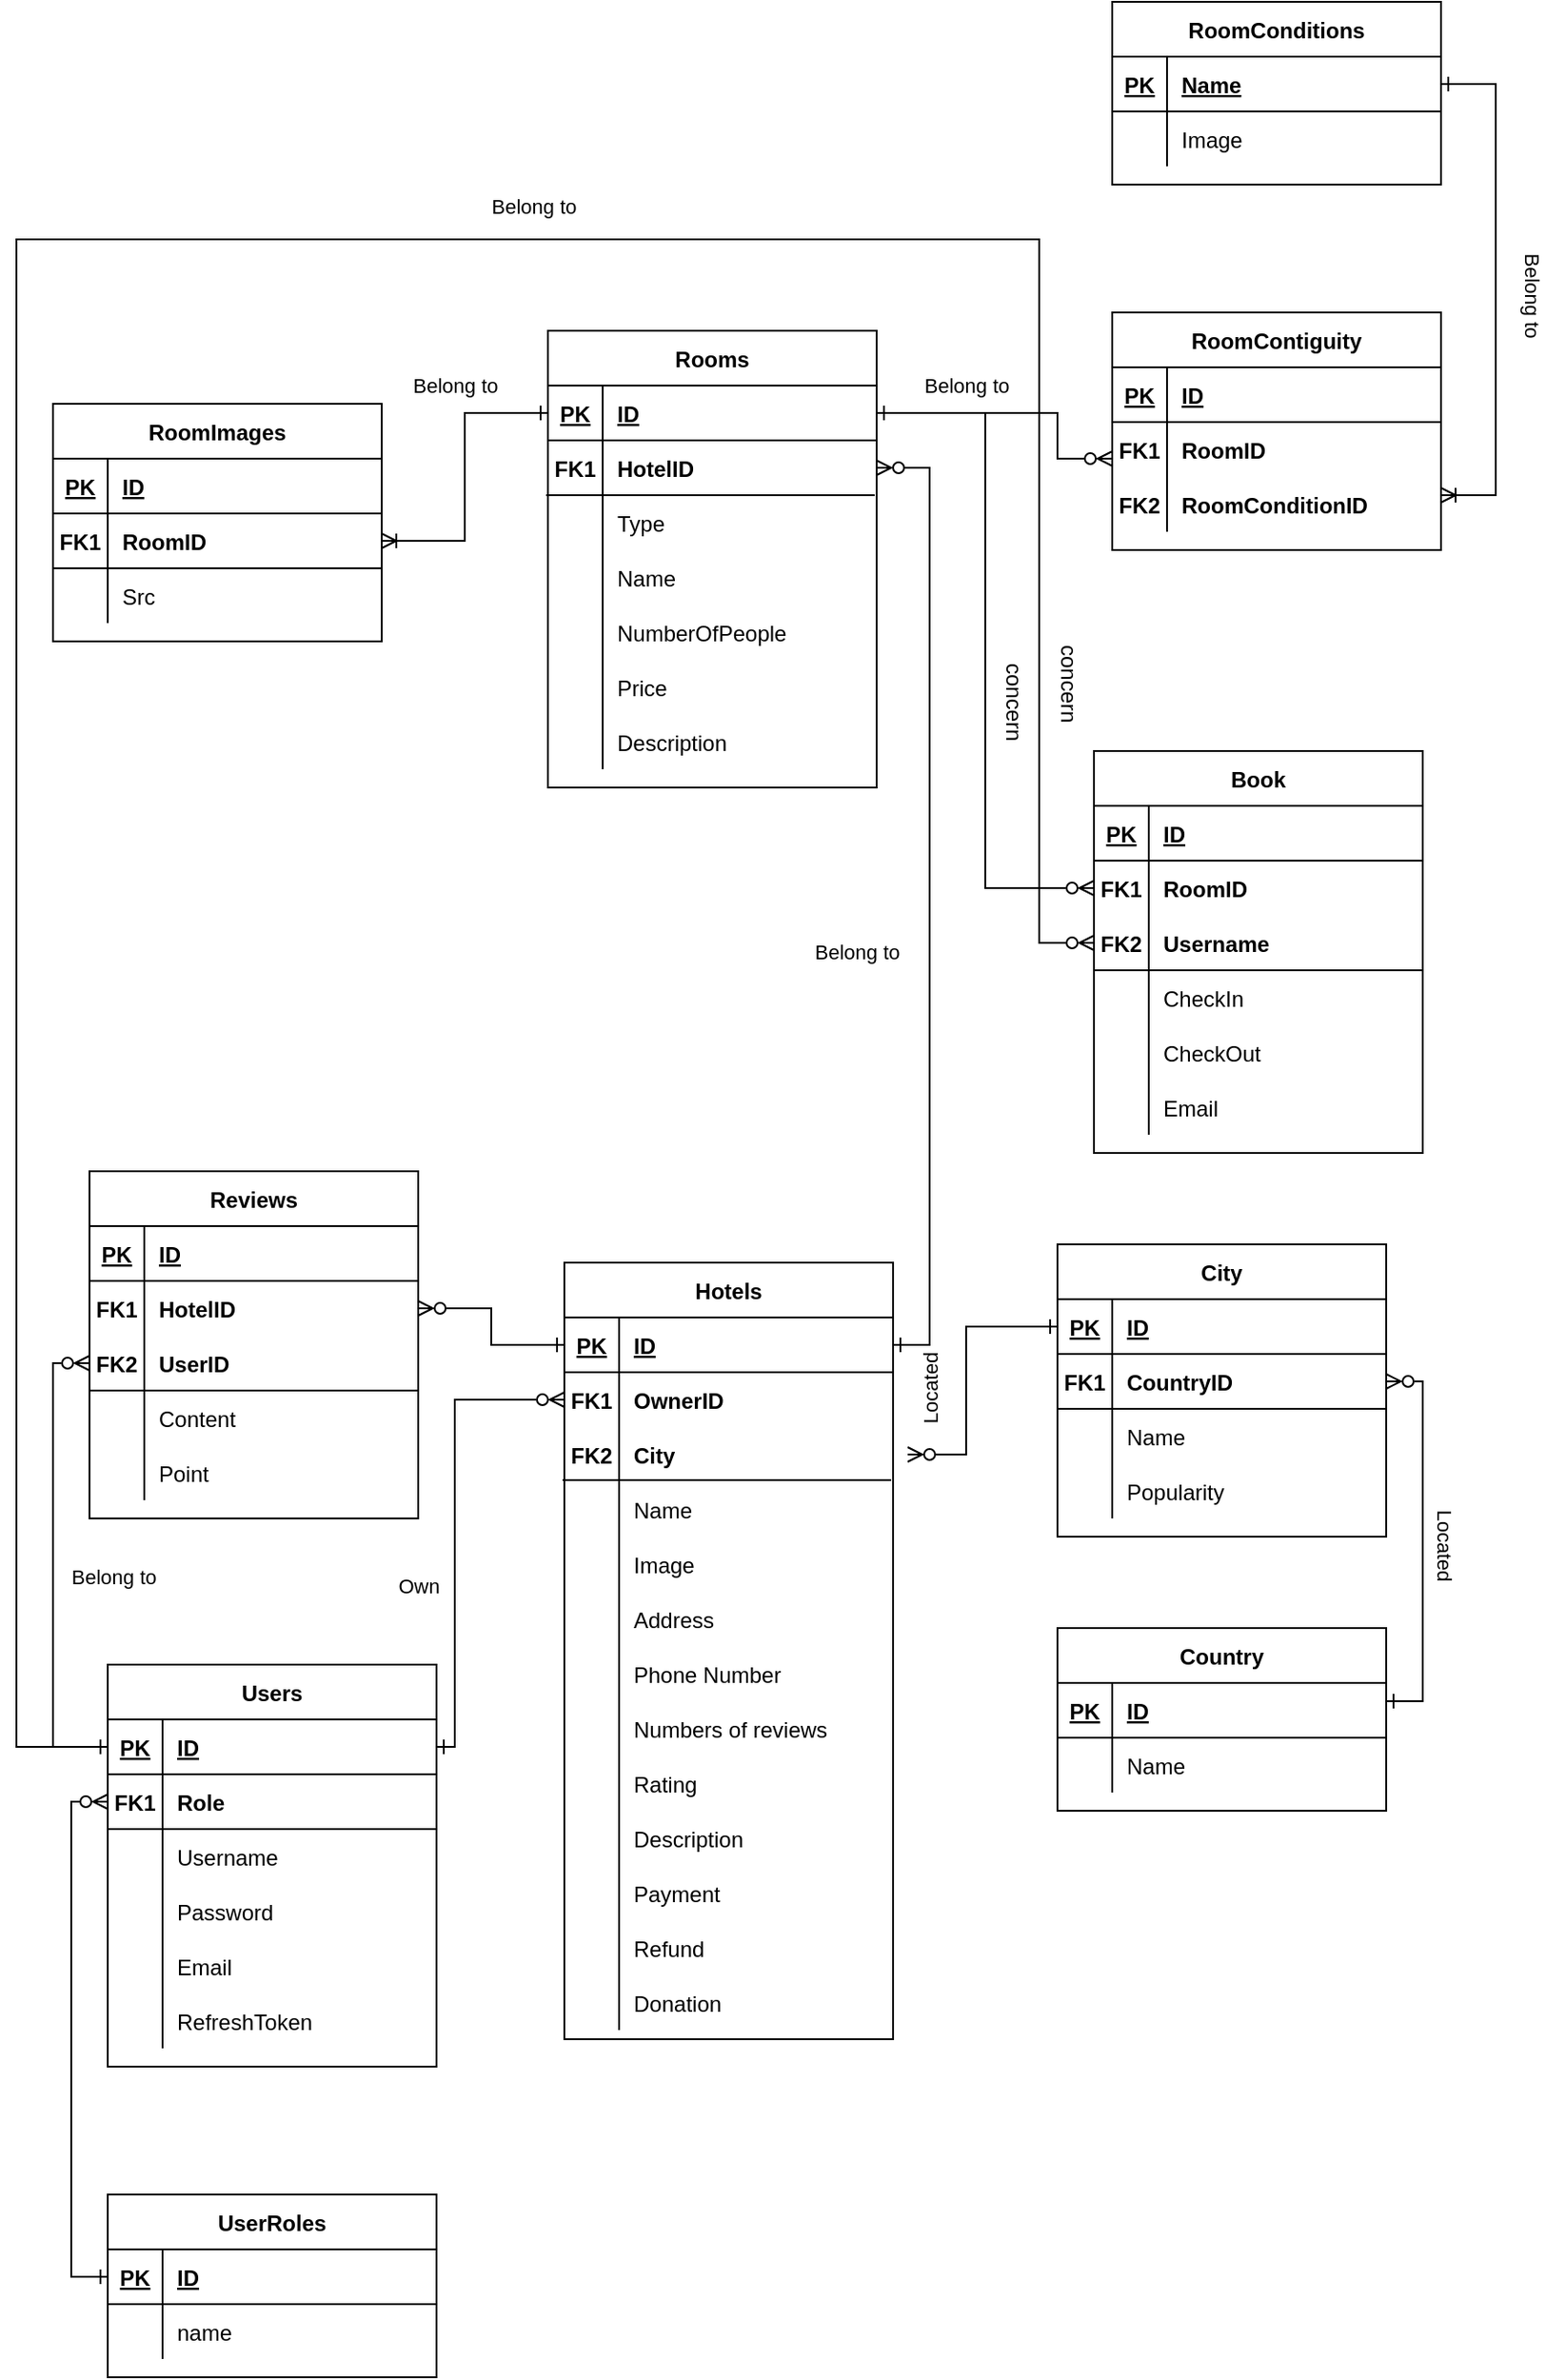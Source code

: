 <mxfile version="20.2.2" type="github">
  <diagram id="XwwVsABzowGfqBVzO6Hq" name="Страница 1">
    <mxGraphModel dx="1422" dy="1923" grid="1" gridSize="10" guides="1" tooltips="1" connect="1" arrows="1" fold="1" page="1" pageScale="1" pageWidth="827" pageHeight="1169" math="0" shadow="0">
      <root>
        <mxCell id="0" />
        <mxCell id="1" parent="0" />
        <mxCell id="TY08k2Uq7eaJ0ZYcj1gX-1" value="Hotels" style="shape=table;startSize=30;container=1;collapsible=1;childLayout=tableLayout;fixedRows=1;rowLines=0;fontStyle=1;align=center;resizeLast=1;" parent="1" vertex="1">
          <mxGeometry x="310" y="680" width="180" height="425" as="geometry" />
        </mxCell>
        <mxCell id="TY08k2Uq7eaJ0ZYcj1gX-2" value="" style="shape=tableRow;horizontal=0;startSize=0;swimlaneHead=0;swimlaneBody=0;fillColor=none;collapsible=0;dropTarget=0;points=[[0,0.5],[1,0.5]];portConstraint=eastwest;top=0;left=0;right=0;bottom=1;" parent="TY08k2Uq7eaJ0ZYcj1gX-1" vertex="1">
          <mxGeometry y="30" width="180" height="30" as="geometry" />
        </mxCell>
        <mxCell id="TY08k2Uq7eaJ0ZYcj1gX-3" value="PK" style="shape=partialRectangle;connectable=0;fillColor=none;top=0;left=0;bottom=0;right=0;fontStyle=5;overflow=hidden;" parent="TY08k2Uq7eaJ0ZYcj1gX-2" vertex="1">
          <mxGeometry width="30" height="30" as="geometry">
            <mxRectangle width="30" height="30" as="alternateBounds" />
          </mxGeometry>
        </mxCell>
        <mxCell id="TY08k2Uq7eaJ0ZYcj1gX-4" value="ID" style="shape=partialRectangle;connectable=0;fillColor=none;top=0;left=0;bottom=0;right=0;align=left;spacingLeft=6;fontStyle=5;overflow=hidden;" parent="TY08k2Uq7eaJ0ZYcj1gX-2" vertex="1">
          <mxGeometry x="30" width="150" height="30" as="geometry">
            <mxRectangle width="150" height="30" as="alternateBounds" />
          </mxGeometry>
        </mxCell>
        <mxCell id="TY08k2Uq7eaJ0ZYcj1gX-5" value="" style="shape=tableRow;horizontal=0;startSize=0;swimlaneHead=0;swimlaneBody=0;fillColor=none;collapsible=0;dropTarget=0;points=[[0,0.5],[1,0.5]];portConstraint=eastwest;top=0;left=0;right=0;bottom=0;" parent="TY08k2Uq7eaJ0ZYcj1gX-1" vertex="1">
          <mxGeometry y="60" width="180" height="30" as="geometry" />
        </mxCell>
        <mxCell id="TY08k2Uq7eaJ0ZYcj1gX-6" value="FK1" style="shape=partialRectangle;connectable=0;fillColor=none;top=0;left=0;bottom=0;right=0;editable=1;overflow=hidden;fontStyle=1" parent="TY08k2Uq7eaJ0ZYcj1gX-5" vertex="1">
          <mxGeometry width="30" height="30" as="geometry">
            <mxRectangle width="30" height="30" as="alternateBounds" />
          </mxGeometry>
        </mxCell>
        <mxCell id="TY08k2Uq7eaJ0ZYcj1gX-7" value="OwnerID" style="shape=partialRectangle;connectable=0;fillColor=none;top=0;left=0;bottom=0;right=0;align=left;spacingLeft=6;overflow=hidden;fontStyle=1" parent="TY08k2Uq7eaJ0ZYcj1gX-5" vertex="1">
          <mxGeometry x="30" width="150" height="30" as="geometry">
            <mxRectangle width="150" height="30" as="alternateBounds" />
          </mxGeometry>
        </mxCell>
        <mxCell id="TY08k2Uq7eaJ0ZYcj1gX-8" value="" style="shape=tableRow;horizontal=0;startSize=0;swimlaneHead=0;swimlaneBody=0;fillColor=none;collapsible=0;dropTarget=0;points=[[0,0.5],[1,0.5]];portConstraint=eastwest;top=0;left=0;right=0;bottom=0;strokeColor=default;perimeterSpacing=8;swimlaneLine=0;strokeWidth=8;rounded=0;labelBorderColor=default;" parent="TY08k2Uq7eaJ0ZYcj1gX-1" vertex="1">
          <mxGeometry y="90" width="180" height="30" as="geometry" />
        </mxCell>
        <mxCell id="TY08k2Uq7eaJ0ZYcj1gX-9" value="FK2" style="shape=partialRectangle;connectable=0;fillColor=none;top=0;left=0;bottom=0;right=0;editable=1;overflow=hidden;fontStyle=1" parent="TY08k2Uq7eaJ0ZYcj1gX-8" vertex="1">
          <mxGeometry width="30" height="30" as="geometry">
            <mxRectangle width="30" height="30" as="alternateBounds" />
          </mxGeometry>
        </mxCell>
        <mxCell id="TY08k2Uq7eaJ0ZYcj1gX-10" value="City" style="shape=partialRectangle;connectable=0;fillColor=none;top=0;left=0;bottom=0;right=0;align=left;spacingLeft=6;overflow=hidden;fontStyle=1" parent="TY08k2Uq7eaJ0ZYcj1gX-8" vertex="1">
          <mxGeometry x="30" width="150" height="30" as="geometry">
            <mxRectangle width="150" height="30" as="alternateBounds" />
          </mxGeometry>
        </mxCell>
        <mxCell id="TY08k2Uq7eaJ0ZYcj1gX-11" value="" style="shape=tableRow;horizontal=0;startSize=0;swimlaneHead=0;swimlaneBody=0;fillColor=none;collapsible=0;dropTarget=0;points=[[0,0.5],[1,0.5]];portConstraint=eastwest;top=0;left=0;right=0;bottom=0;" parent="TY08k2Uq7eaJ0ZYcj1gX-1" vertex="1">
          <mxGeometry y="120" width="180" height="30" as="geometry" />
        </mxCell>
        <mxCell id="TY08k2Uq7eaJ0ZYcj1gX-12" value="" style="shape=partialRectangle;connectable=0;fillColor=none;top=0;left=0;bottom=0;right=0;editable=1;overflow=hidden;" parent="TY08k2Uq7eaJ0ZYcj1gX-11" vertex="1">
          <mxGeometry width="30" height="30" as="geometry">
            <mxRectangle width="30" height="30" as="alternateBounds" />
          </mxGeometry>
        </mxCell>
        <mxCell id="TY08k2Uq7eaJ0ZYcj1gX-13" value="Name" style="shape=partialRectangle;connectable=0;fillColor=none;top=0;left=0;bottom=0;right=0;align=left;spacingLeft=6;overflow=hidden;" parent="TY08k2Uq7eaJ0ZYcj1gX-11" vertex="1">
          <mxGeometry x="30" width="150" height="30" as="geometry">
            <mxRectangle width="150" height="30" as="alternateBounds" />
          </mxGeometry>
        </mxCell>
        <mxCell id="TY08k2Uq7eaJ0ZYcj1gX-96" value="" style="shape=tableRow;horizontal=0;startSize=0;swimlaneHead=0;swimlaneBody=0;fillColor=none;collapsible=0;dropTarget=0;points=[[0,0.5],[1,0.5]];portConstraint=eastwest;top=0;left=0;right=0;bottom=0;" parent="TY08k2Uq7eaJ0ZYcj1gX-1" vertex="1">
          <mxGeometry y="150" width="180" height="30" as="geometry" />
        </mxCell>
        <mxCell id="TY08k2Uq7eaJ0ZYcj1gX-97" value="" style="shape=partialRectangle;connectable=0;fillColor=none;top=0;left=0;bottom=0;right=0;editable=1;overflow=hidden;" parent="TY08k2Uq7eaJ0ZYcj1gX-96" vertex="1">
          <mxGeometry width="30" height="30" as="geometry">
            <mxRectangle width="30" height="30" as="alternateBounds" />
          </mxGeometry>
        </mxCell>
        <mxCell id="TY08k2Uq7eaJ0ZYcj1gX-98" value="Image" style="shape=partialRectangle;connectable=0;fillColor=none;top=0;left=0;bottom=0;right=0;align=left;spacingLeft=6;overflow=hidden;" parent="TY08k2Uq7eaJ0ZYcj1gX-96" vertex="1">
          <mxGeometry x="30" width="150" height="30" as="geometry">
            <mxRectangle width="150" height="30" as="alternateBounds" />
          </mxGeometry>
        </mxCell>
        <mxCell id="TY08k2Uq7eaJ0ZYcj1gX-99" value="" style="shape=tableRow;horizontal=0;startSize=0;swimlaneHead=0;swimlaneBody=0;fillColor=none;collapsible=0;dropTarget=0;points=[[0,0.5],[1,0.5]];portConstraint=eastwest;top=0;left=0;right=0;bottom=0;" parent="TY08k2Uq7eaJ0ZYcj1gX-1" vertex="1">
          <mxGeometry y="180" width="180" height="30" as="geometry" />
        </mxCell>
        <mxCell id="TY08k2Uq7eaJ0ZYcj1gX-100" value="" style="shape=partialRectangle;connectable=0;fillColor=none;top=0;left=0;bottom=0;right=0;editable=1;overflow=hidden;" parent="TY08k2Uq7eaJ0ZYcj1gX-99" vertex="1">
          <mxGeometry width="30" height="30" as="geometry">
            <mxRectangle width="30" height="30" as="alternateBounds" />
          </mxGeometry>
        </mxCell>
        <mxCell id="TY08k2Uq7eaJ0ZYcj1gX-101" value="Address" style="shape=partialRectangle;connectable=0;fillColor=none;top=0;left=0;bottom=0;right=0;align=left;spacingLeft=6;overflow=hidden;" parent="TY08k2Uq7eaJ0ZYcj1gX-99" vertex="1">
          <mxGeometry x="30" width="150" height="30" as="geometry">
            <mxRectangle width="150" height="30" as="alternateBounds" />
          </mxGeometry>
        </mxCell>
        <mxCell id="TY08k2Uq7eaJ0ZYcj1gX-102" value="" style="shape=tableRow;horizontal=0;startSize=0;swimlaneHead=0;swimlaneBody=0;fillColor=none;collapsible=0;dropTarget=0;points=[[0,0.5],[1,0.5]];portConstraint=eastwest;top=0;left=0;right=0;bottom=0;" parent="TY08k2Uq7eaJ0ZYcj1gX-1" vertex="1">
          <mxGeometry y="210" width="180" height="30" as="geometry" />
        </mxCell>
        <mxCell id="TY08k2Uq7eaJ0ZYcj1gX-103" value="" style="shape=partialRectangle;connectable=0;fillColor=none;top=0;left=0;bottom=0;right=0;editable=1;overflow=hidden;" parent="TY08k2Uq7eaJ0ZYcj1gX-102" vertex="1">
          <mxGeometry width="30" height="30" as="geometry">
            <mxRectangle width="30" height="30" as="alternateBounds" />
          </mxGeometry>
        </mxCell>
        <mxCell id="TY08k2Uq7eaJ0ZYcj1gX-104" value="Phone Number" style="shape=partialRectangle;connectable=0;fillColor=none;top=0;left=0;bottom=0;right=0;align=left;spacingLeft=6;overflow=hidden;" parent="TY08k2Uq7eaJ0ZYcj1gX-102" vertex="1">
          <mxGeometry x="30" width="150" height="30" as="geometry">
            <mxRectangle width="150" height="30" as="alternateBounds" />
          </mxGeometry>
        </mxCell>
        <mxCell id="TY08k2Uq7eaJ0ZYcj1gX-105" value="" style="shape=tableRow;horizontal=0;startSize=0;swimlaneHead=0;swimlaneBody=0;fillColor=none;collapsible=0;dropTarget=0;points=[[0,0.5],[1,0.5]];portConstraint=eastwest;top=0;left=0;right=0;bottom=0;" parent="TY08k2Uq7eaJ0ZYcj1gX-1" vertex="1">
          <mxGeometry y="240" width="180" height="30" as="geometry" />
        </mxCell>
        <mxCell id="TY08k2Uq7eaJ0ZYcj1gX-106" value="" style="shape=partialRectangle;connectable=0;fillColor=none;top=0;left=0;bottom=0;right=0;editable=1;overflow=hidden;" parent="TY08k2Uq7eaJ0ZYcj1gX-105" vertex="1">
          <mxGeometry width="30" height="30" as="geometry">
            <mxRectangle width="30" height="30" as="alternateBounds" />
          </mxGeometry>
        </mxCell>
        <mxCell id="TY08k2Uq7eaJ0ZYcj1gX-107" value="Numbers of reviews" style="shape=partialRectangle;connectable=0;fillColor=none;top=0;left=0;bottom=0;right=0;align=left;spacingLeft=6;overflow=hidden;" parent="TY08k2Uq7eaJ0ZYcj1gX-105" vertex="1">
          <mxGeometry x="30" width="150" height="30" as="geometry">
            <mxRectangle width="150" height="30" as="alternateBounds" />
          </mxGeometry>
        </mxCell>
        <mxCell id="TY08k2Uq7eaJ0ZYcj1gX-108" value="" style="shape=tableRow;horizontal=0;startSize=0;swimlaneHead=0;swimlaneBody=0;fillColor=none;collapsible=0;dropTarget=0;points=[[0,0.5],[1,0.5]];portConstraint=eastwest;top=0;left=0;right=0;bottom=0;" parent="TY08k2Uq7eaJ0ZYcj1gX-1" vertex="1">
          <mxGeometry y="270" width="180" height="30" as="geometry" />
        </mxCell>
        <mxCell id="TY08k2Uq7eaJ0ZYcj1gX-109" value="" style="shape=partialRectangle;connectable=0;fillColor=none;top=0;left=0;bottom=0;right=0;editable=1;overflow=hidden;" parent="TY08k2Uq7eaJ0ZYcj1gX-108" vertex="1">
          <mxGeometry width="30" height="30" as="geometry">
            <mxRectangle width="30" height="30" as="alternateBounds" />
          </mxGeometry>
        </mxCell>
        <mxCell id="TY08k2Uq7eaJ0ZYcj1gX-110" value="Rating" style="shape=partialRectangle;connectable=0;fillColor=none;top=0;left=0;bottom=0;right=0;align=left;spacingLeft=6;overflow=hidden;" parent="TY08k2Uq7eaJ0ZYcj1gX-108" vertex="1">
          <mxGeometry x="30" width="150" height="30" as="geometry">
            <mxRectangle width="150" height="30" as="alternateBounds" />
          </mxGeometry>
        </mxCell>
        <mxCell id="TY08k2Uq7eaJ0ZYcj1gX-111" value="" style="shape=tableRow;horizontal=0;startSize=0;swimlaneHead=0;swimlaneBody=0;fillColor=none;collapsible=0;dropTarget=0;points=[[0,0.5],[1,0.5]];portConstraint=eastwest;top=0;left=0;right=0;bottom=0;" parent="TY08k2Uq7eaJ0ZYcj1gX-1" vertex="1">
          <mxGeometry y="300" width="180" height="30" as="geometry" />
        </mxCell>
        <mxCell id="TY08k2Uq7eaJ0ZYcj1gX-112" value="" style="shape=partialRectangle;connectable=0;fillColor=none;top=0;left=0;bottom=0;right=0;editable=1;overflow=hidden;" parent="TY08k2Uq7eaJ0ZYcj1gX-111" vertex="1">
          <mxGeometry width="30" height="30" as="geometry">
            <mxRectangle width="30" height="30" as="alternateBounds" />
          </mxGeometry>
        </mxCell>
        <mxCell id="TY08k2Uq7eaJ0ZYcj1gX-113" value="Description" style="shape=partialRectangle;connectable=0;fillColor=none;top=0;left=0;bottom=0;right=0;align=left;spacingLeft=6;overflow=hidden;" parent="TY08k2Uq7eaJ0ZYcj1gX-111" vertex="1">
          <mxGeometry x="30" width="150" height="30" as="geometry">
            <mxRectangle width="150" height="30" as="alternateBounds" />
          </mxGeometry>
        </mxCell>
        <mxCell id="TY08k2Uq7eaJ0ZYcj1gX-114" value="" style="shape=tableRow;horizontal=0;startSize=0;swimlaneHead=0;swimlaneBody=0;fillColor=none;collapsible=0;dropTarget=0;points=[[0,0.5],[1,0.5]];portConstraint=eastwest;top=0;left=0;right=0;bottom=0;" parent="TY08k2Uq7eaJ0ZYcj1gX-1" vertex="1">
          <mxGeometry y="330" width="180" height="30" as="geometry" />
        </mxCell>
        <mxCell id="TY08k2Uq7eaJ0ZYcj1gX-115" value="" style="shape=partialRectangle;connectable=0;fillColor=none;top=0;left=0;bottom=0;right=0;editable=1;overflow=hidden;" parent="TY08k2Uq7eaJ0ZYcj1gX-114" vertex="1">
          <mxGeometry width="30" height="30" as="geometry">
            <mxRectangle width="30" height="30" as="alternateBounds" />
          </mxGeometry>
        </mxCell>
        <mxCell id="TY08k2Uq7eaJ0ZYcj1gX-116" value="Payment" style="shape=partialRectangle;connectable=0;fillColor=none;top=0;left=0;bottom=0;right=0;align=left;spacingLeft=6;overflow=hidden;" parent="TY08k2Uq7eaJ0ZYcj1gX-114" vertex="1">
          <mxGeometry x="30" width="150" height="30" as="geometry">
            <mxRectangle width="150" height="30" as="alternateBounds" />
          </mxGeometry>
        </mxCell>
        <mxCell id="TY08k2Uq7eaJ0ZYcj1gX-120" value="" style="shape=tableRow;horizontal=0;startSize=0;swimlaneHead=0;swimlaneBody=0;fillColor=none;collapsible=0;dropTarget=0;points=[[0,0.5],[1,0.5]];portConstraint=eastwest;top=0;left=0;right=0;bottom=0;" parent="TY08k2Uq7eaJ0ZYcj1gX-1" vertex="1">
          <mxGeometry y="360" width="180" height="30" as="geometry" />
        </mxCell>
        <mxCell id="TY08k2Uq7eaJ0ZYcj1gX-121" value="" style="shape=partialRectangle;connectable=0;fillColor=none;top=0;left=0;bottom=0;right=0;editable=1;overflow=hidden;" parent="TY08k2Uq7eaJ0ZYcj1gX-120" vertex="1">
          <mxGeometry width="30" height="30" as="geometry">
            <mxRectangle width="30" height="30" as="alternateBounds" />
          </mxGeometry>
        </mxCell>
        <mxCell id="TY08k2Uq7eaJ0ZYcj1gX-122" value="Refund" style="shape=partialRectangle;connectable=0;fillColor=none;top=0;left=0;bottom=0;right=0;align=left;spacingLeft=6;overflow=hidden;" parent="TY08k2Uq7eaJ0ZYcj1gX-120" vertex="1">
          <mxGeometry x="30" width="150" height="30" as="geometry">
            <mxRectangle width="150" height="30" as="alternateBounds" />
          </mxGeometry>
        </mxCell>
        <mxCell id="TY08k2Uq7eaJ0ZYcj1gX-123" value="" style="shape=tableRow;horizontal=0;startSize=0;swimlaneHead=0;swimlaneBody=0;fillColor=none;collapsible=0;dropTarget=0;points=[[0,0.5],[1,0.5]];portConstraint=eastwest;top=0;left=0;right=0;bottom=0;" parent="TY08k2Uq7eaJ0ZYcj1gX-1" vertex="1">
          <mxGeometry y="390" width="180" height="30" as="geometry" />
        </mxCell>
        <mxCell id="TY08k2Uq7eaJ0ZYcj1gX-124" value="" style="shape=partialRectangle;connectable=0;fillColor=none;top=0;left=0;bottom=0;right=0;editable=1;overflow=hidden;" parent="TY08k2Uq7eaJ0ZYcj1gX-123" vertex="1">
          <mxGeometry width="30" height="30" as="geometry">
            <mxRectangle width="30" height="30" as="alternateBounds" />
          </mxGeometry>
        </mxCell>
        <mxCell id="TY08k2Uq7eaJ0ZYcj1gX-125" value="Donation" style="shape=partialRectangle;connectable=0;fillColor=none;top=0;left=0;bottom=0;right=0;align=left;spacingLeft=6;overflow=hidden;" parent="TY08k2Uq7eaJ0ZYcj1gX-123" vertex="1">
          <mxGeometry x="30" width="150" height="30" as="geometry">
            <mxRectangle width="150" height="30" as="alternateBounds" />
          </mxGeometry>
        </mxCell>
        <mxCell id="TY08k2Uq7eaJ0ZYcj1gX-129" value="" style="endArrow=none;html=1;rounded=0;exitX=0.036;exitY=0.891;exitDx=0;exitDy=0;exitPerimeter=0;entryX=0.954;entryY=0.804;entryDx=0;entryDy=0;entryPerimeter=0;" parent="TY08k2Uq7eaJ0ZYcj1gX-1" target="TY08k2Uq7eaJ0ZYcj1gX-8" edge="1">
          <mxGeometry width="50" height="50" relative="1" as="geometry">
            <mxPoint x="-0.944" y="118.986" as="sourcePoint" />
            <mxPoint x="178.984" y="121.02" as="targetPoint" />
          </mxGeometry>
        </mxCell>
        <mxCell id="TY08k2Uq7eaJ0ZYcj1gX-40" value="Users" style="shape=table;startSize=30;container=1;collapsible=1;childLayout=tableLayout;fixedRows=1;rowLines=0;fontStyle=1;align=center;resizeLast=1;" parent="1" vertex="1">
          <mxGeometry x="60" y="900" width="180" height="220" as="geometry" />
        </mxCell>
        <mxCell id="TY08k2Uq7eaJ0ZYcj1gX-41" value="" style="shape=tableRow;horizontal=0;startSize=0;swimlaneHead=0;swimlaneBody=0;fillColor=none;collapsible=0;dropTarget=0;points=[[0,0.5],[1,0.5]];portConstraint=eastwest;top=0;left=0;right=0;bottom=1;" parent="TY08k2Uq7eaJ0ZYcj1gX-40" vertex="1">
          <mxGeometry y="30" width="180" height="30" as="geometry" />
        </mxCell>
        <mxCell id="TY08k2Uq7eaJ0ZYcj1gX-42" value="PK" style="shape=partialRectangle;connectable=0;fillColor=none;top=0;left=0;bottom=0;right=0;fontStyle=5;overflow=hidden;" parent="TY08k2Uq7eaJ0ZYcj1gX-41" vertex="1">
          <mxGeometry width="30" height="30" as="geometry">
            <mxRectangle width="30" height="30" as="alternateBounds" />
          </mxGeometry>
        </mxCell>
        <mxCell id="TY08k2Uq7eaJ0ZYcj1gX-43" value="ID" style="shape=partialRectangle;connectable=0;fillColor=none;top=0;left=0;bottom=0;right=0;align=left;spacingLeft=6;fontStyle=5;overflow=hidden;" parent="TY08k2Uq7eaJ0ZYcj1gX-41" vertex="1">
          <mxGeometry x="30" width="150" height="30" as="geometry">
            <mxRectangle width="150" height="30" as="alternateBounds" />
          </mxGeometry>
        </mxCell>
        <mxCell id="TY08k2Uq7eaJ0ZYcj1gX-44" value="" style="shape=tableRow;horizontal=0;startSize=0;swimlaneHead=0;swimlaneBody=0;fillColor=none;collapsible=0;dropTarget=0;points=[[0,0.5],[1,0.5]];portConstraint=eastwest;top=0;left=0;right=0;bottom=0;" parent="TY08k2Uq7eaJ0ZYcj1gX-40" vertex="1">
          <mxGeometry y="60" width="180" height="30" as="geometry" />
        </mxCell>
        <mxCell id="TY08k2Uq7eaJ0ZYcj1gX-45" value="FK1" style="shape=partialRectangle;connectable=0;fillColor=none;top=0;left=0;bottom=0;right=0;editable=1;overflow=hidden;fontStyle=1" parent="TY08k2Uq7eaJ0ZYcj1gX-44" vertex="1">
          <mxGeometry width="30" height="30" as="geometry">
            <mxRectangle width="30" height="30" as="alternateBounds" />
          </mxGeometry>
        </mxCell>
        <mxCell id="TY08k2Uq7eaJ0ZYcj1gX-46" value="Role" style="shape=partialRectangle;connectable=0;fillColor=none;top=0;left=0;bottom=0;right=0;align=left;spacingLeft=6;overflow=hidden;fontStyle=1" parent="TY08k2Uq7eaJ0ZYcj1gX-44" vertex="1">
          <mxGeometry x="30" width="150" height="30" as="geometry">
            <mxRectangle width="150" height="30" as="alternateBounds" />
          </mxGeometry>
        </mxCell>
        <mxCell id="TY08k2Uq7eaJ0ZYcj1gX-47" value="" style="shape=tableRow;horizontal=0;startSize=0;swimlaneHead=0;swimlaneBody=0;fillColor=none;collapsible=0;dropTarget=0;points=[[0,0.5],[1,0.5]];portConstraint=eastwest;top=0;left=0;right=0;bottom=0;" parent="TY08k2Uq7eaJ0ZYcj1gX-40" vertex="1">
          <mxGeometry y="90" width="180" height="30" as="geometry" />
        </mxCell>
        <mxCell id="TY08k2Uq7eaJ0ZYcj1gX-48" value="" style="shape=partialRectangle;connectable=0;fillColor=none;top=0;left=0;bottom=0;right=0;editable=1;overflow=hidden;" parent="TY08k2Uq7eaJ0ZYcj1gX-47" vertex="1">
          <mxGeometry width="30" height="30" as="geometry">
            <mxRectangle width="30" height="30" as="alternateBounds" />
          </mxGeometry>
        </mxCell>
        <mxCell id="TY08k2Uq7eaJ0ZYcj1gX-49" value="Username" style="shape=partialRectangle;connectable=0;fillColor=none;top=0;left=0;bottom=0;right=0;align=left;spacingLeft=6;overflow=hidden;" parent="TY08k2Uq7eaJ0ZYcj1gX-47" vertex="1">
          <mxGeometry x="30" width="150" height="30" as="geometry">
            <mxRectangle width="150" height="30" as="alternateBounds" />
          </mxGeometry>
        </mxCell>
        <mxCell id="TY08k2Uq7eaJ0ZYcj1gX-50" value="" style="shape=tableRow;horizontal=0;startSize=0;swimlaneHead=0;swimlaneBody=0;fillColor=none;collapsible=0;dropTarget=0;points=[[0,0.5],[1,0.5]];portConstraint=eastwest;top=0;left=0;right=0;bottom=0;" parent="TY08k2Uq7eaJ0ZYcj1gX-40" vertex="1">
          <mxGeometry y="120" width="180" height="30" as="geometry" />
        </mxCell>
        <mxCell id="TY08k2Uq7eaJ0ZYcj1gX-51" value="" style="shape=partialRectangle;connectable=0;fillColor=none;top=0;left=0;bottom=0;right=0;editable=1;overflow=hidden;" parent="TY08k2Uq7eaJ0ZYcj1gX-50" vertex="1">
          <mxGeometry width="30" height="30" as="geometry">
            <mxRectangle width="30" height="30" as="alternateBounds" />
          </mxGeometry>
        </mxCell>
        <mxCell id="TY08k2Uq7eaJ0ZYcj1gX-52" value="Password" style="shape=partialRectangle;connectable=0;fillColor=none;top=0;left=0;bottom=0;right=0;align=left;spacingLeft=6;overflow=hidden;" parent="TY08k2Uq7eaJ0ZYcj1gX-50" vertex="1">
          <mxGeometry x="30" width="150" height="30" as="geometry">
            <mxRectangle width="150" height="30" as="alternateBounds" />
          </mxGeometry>
        </mxCell>
        <mxCell id="TY08k2Uq7eaJ0ZYcj1gX-131" value="" style="shape=tableRow;horizontal=0;startSize=0;swimlaneHead=0;swimlaneBody=0;fillColor=none;collapsible=0;dropTarget=0;points=[[0,0.5],[1,0.5]];portConstraint=eastwest;top=0;left=0;right=0;bottom=0;" parent="TY08k2Uq7eaJ0ZYcj1gX-40" vertex="1">
          <mxGeometry y="150" width="180" height="30" as="geometry" />
        </mxCell>
        <mxCell id="TY08k2Uq7eaJ0ZYcj1gX-132" value="" style="shape=partialRectangle;connectable=0;fillColor=none;top=0;left=0;bottom=0;right=0;editable=1;overflow=hidden;" parent="TY08k2Uq7eaJ0ZYcj1gX-131" vertex="1">
          <mxGeometry width="30" height="30" as="geometry">
            <mxRectangle width="30" height="30" as="alternateBounds" />
          </mxGeometry>
        </mxCell>
        <mxCell id="TY08k2Uq7eaJ0ZYcj1gX-133" value="Email" style="shape=partialRectangle;connectable=0;fillColor=none;top=0;left=0;bottom=0;right=0;align=left;spacingLeft=6;overflow=hidden;" parent="TY08k2Uq7eaJ0ZYcj1gX-131" vertex="1">
          <mxGeometry x="30" width="150" height="30" as="geometry">
            <mxRectangle width="150" height="30" as="alternateBounds" />
          </mxGeometry>
        </mxCell>
        <mxCell id="TY08k2Uq7eaJ0ZYcj1gX-134" value="" style="shape=tableRow;horizontal=0;startSize=0;swimlaneHead=0;swimlaneBody=0;fillColor=none;collapsible=0;dropTarget=0;points=[[0,0.5],[1,0.5]];portConstraint=eastwest;top=0;left=0;right=0;bottom=0;" parent="TY08k2Uq7eaJ0ZYcj1gX-40" vertex="1">
          <mxGeometry y="180" width="180" height="30" as="geometry" />
        </mxCell>
        <mxCell id="TY08k2Uq7eaJ0ZYcj1gX-135" value="" style="shape=partialRectangle;connectable=0;fillColor=none;top=0;left=0;bottom=0;right=0;editable=1;overflow=hidden;" parent="TY08k2Uq7eaJ0ZYcj1gX-134" vertex="1">
          <mxGeometry width="30" height="30" as="geometry">
            <mxRectangle width="30" height="30" as="alternateBounds" />
          </mxGeometry>
        </mxCell>
        <mxCell id="TY08k2Uq7eaJ0ZYcj1gX-136" value="RefreshToken" style="shape=partialRectangle;connectable=0;fillColor=none;top=0;left=0;bottom=0;right=0;align=left;spacingLeft=6;overflow=hidden;" parent="TY08k2Uq7eaJ0ZYcj1gX-134" vertex="1">
          <mxGeometry x="30" width="150" height="30" as="geometry">
            <mxRectangle width="150" height="30" as="alternateBounds" />
          </mxGeometry>
        </mxCell>
        <mxCell id="TY08k2Uq7eaJ0ZYcj1gX-53" value="City" style="shape=table;startSize=30;container=1;collapsible=1;childLayout=tableLayout;fixedRows=1;rowLines=0;fontStyle=1;align=center;resizeLast=1;" parent="1" vertex="1">
          <mxGeometry x="580" y="670" width="180" height="160" as="geometry" />
        </mxCell>
        <mxCell id="TY08k2Uq7eaJ0ZYcj1gX-54" value="" style="shape=tableRow;horizontal=0;startSize=0;swimlaneHead=0;swimlaneBody=0;fillColor=none;collapsible=0;dropTarget=0;points=[[0,0.5],[1,0.5]];portConstraint=eastwest;top=0;left=0;right=0;bottom=1;" parent="TY08k2Uq7eaJ0ZYcj1gX-53" vertex="1">
          <mxGeometry y="30" width="180" height="30" as="geometry" />
        </mxCell>
        <mxCell id="TY08k2Uq7eaJ0ZYcj1gX-55" value="PK" style="shape=partialRectangle;connectable=0;fillColor=none;top=0;left=0;bottom=0;right=0;fontStyle=5;overflow=hidden;" parent="TY08k2Uq7eaJ0ZYcj1gX-54" vertex="1">
          <mxGeometry width="30" height="30" as="geometry">
            <mxRectangle width="30" height="30" as="alternateBounds" />
          </mxGeometry>
        </mxCell>
        <mxCell id="TY08k2Uq7eaJ0ZYcj1gX-56" value="ID" style="shape=partialRectangle;connectable=0;fillColor=none;top=0;left=0;bottom=0;right=0;align=left;spacingLeft=6;fontStyle=5;overflow=hidden;" parent="TY08k2Uq7eaJ0ZYcj1gX-54" vertex="1">
          <mxGeometry x="30" width="150" height="30" as="geometry">
            <mxRectangle width="150" height="30" as="alternateBounds" />
          </mxGeometry>
        </mxCell>
        <mxCell id="TY08k2Uq7eaJ0ZYcj1gX-57" value="" style="shape=tableRow;horizontal=0;startSize=0;swimlaneHead=0;swimlaneBody=0;fillColor=none;collapsible=0;dropTarget=0;points=[[0,0.5],[1,0.5]];portConstraint=eastwest;top=0;left=0;right=0;bottom=0;" parent="TY08k2Uq7eaJ0ZYcj1gX-53" vertex="1">
          <mxGeometry y="60" width="180" height="30" as="geometry" />
        </mxCell>
        <mxCell id="TY08k2Uq7eaJ0ZYcj1gX-58" value="FK1" style="shape=partialRectangle;connectable=0;fillColor=none;top=0;left=0;bottom=0;right=0;editable=1;overflow=hidden;fontStyle=1" parent="TY08k2Uq7eaJ0ZYcj1gX-57" vertex="1">
          <mxGeometry width="30" height="30" as="geometry">
            <mxRectangle width="30" height="30" as="alternateBounds" />
          </mxGeometry>
        </mxCell>
        <mxCell id="TY08k2Uq7eaJ0ZYcj1gX-59" value="CountryID" style="shape=partialRectangle;connectable=0;fillColor=none;top=0;left=0;bottom=0;right=0;align=left;spacingLeft=6;overflow=hidden;fontStyle=1" parent="TY08k2Uq7eaJ0ZYcj1gX-57" vertex="1">
          <mxGeometry x="30" width="150" height="30" as="geometry">
            <mxRectangle width="150" height="30" as="alternateBounds" />
          </mxGeometry>
        </mxCell>
        <mxCell id="TY08k2Uq7eaJ0ZYcj1gX-60" value="" style="shape=tableRow;horizontal=0;startSize=0;swimlaneHead=0;swimlaneBody=0;fillColor=none;collapsible=0;dropTarget=0;points=[[0,0.5],[1,0.5]];portConstraint=eastwest;top=0;left=0;right=0;bottom=0;" parent="TY08k2Uq7eaJ0ZYcj1gX-53" vertex="1">
          <mxGeometry y="90" width="180" height="30" as="geometry" />
        </mxCell>
        <mxCell id="TY08k2Uq7eaJ0ZYcj1gX-61" value="" style="shape=partialRectangle;connectable=0;fillColor=none;top=0;left=0;bottom=0;right=0;editable=1;overflow=hidden;" parent="TY08k2Uq7eaJ0ZYcj1gX-60" vertex="1">
          <mxGeometry width="30" height="30" as="geometry">
            <mxRectangle width="30" height="30" as="alternateBounds" />
          </mxGeometry>
        </mxCell>
        <mxCell id="TY08k2Uq7eaJ0ZYcj1gX-62" value="Name" style="shape=partialRectangle;connectable=0;fillColor=none;top=0;left=0;bottom=0;right=0;align=left;spacingLeft=6;overflow=hidden;" parent="TY08k2Uq7eaJ0ZYcj1gX-60" vertex="1">
          <mxGeometry x="30" width="150" height="30" as="geometry">
            <mxRectangle width="150" height="30" as="alternateBounds" />
          </mxGeometry>
        </mxCell>
        <mxCell id="TY08k2Uq7eaJ0ZYcj1gX-63" value="" style="shape=tableRow;horizontal=0;startSize=0;swimlaneHead=0;swimlaneBody=0;fillColor=none;collapsible=0;dropTarget=0;points=[[0,0.5],[1,0.5]];portConstraint=eastwest;top=0;left=0;right=0;bottom=0;" parent="TY08k2Uq7eaJ0ZYcj1gX-53" vertex="1">
          <mxGeometry y="120" width="180" height="30" as="geometry" />
        </mxCell>
        <mxCell id="TY08k2Uq7eaJ0ZYcj1gX-64" value="" style="shape=partialRectangle;connectable=0;fillColor=none;top=0;left=0;bottom=0;right=0;editable=1;overflow=hidden;" parent="TY08k2Uq7eaJ0ZYcj1gX-63" vertex="1">
          <mxGeometry width="30" height="30" as="geometry">
            <mxRectangle width="30" height="30" as="alternateBounds" />
          </mxGeometry>
        </mxCell>
        <mxCell id="TY08k2Uq7eaJ0ZYcj1gX-65" value="Popularity" style="shape=partialRectangle;connectable=0;fillColor=none;top=0;left=0;bottom=0;right=0;align=left;spacingLeft=6;overflow=hidden;" parent="TY08k2Uq7eaJ0ZYcj1gX-63" vertex="1">
          <mxGeometry x="30" width="150" height="30" as="geometry">
            <mxRectangle width="150" height="30" as="alternateBounds" />
          </mxGeometry>
        </mxCell>
        <mxCell id="TY08k2Uq7eaJ0ZYcj1gX-137" style="edgeStyle=orthogonalEdgeStyle;rounded=0;orthogonalLoop=1;jettySize=auto;html=1;exitX=1;exitY=0.5;exitDx=0;exitDy=0;entryX=0;entryY=0.5;entryDx=0;entryDy=0;endArrow=ERzeroToMany;endFill=0;startArrow=ERone;startFill=0;" parent="1" source="TY08k2Uq7eaJ0ZYcj1gX-41" target="TY08k2Uq7eaJ0ZYcj1gX-5" edge="1">
          <mxGeometry relative="1" as="geometry">
            <Array as="points">
              <mxPoint x="250" y="945" />
              <mxPoint x="250" y="755" />
            </Array>
          </mxGeometry>
        </mxCell>
        <mxCell id="iHNsDeHJeyOB5fvo2Buw-1" value="Own" style="edgeLabel;html=1;align=center;verticalAlign=middle;resizable=0;points=[];" parent="TY08k2Uq7eaJ0ZYcj1gX-137" vertex="1" connectable="0">
          <mxGeometry x="-0.344" y="1" relative="1" as="geometry">
            <mxPoint x="-19" y="-13" as="offset" />
          </mxGeometry>
        </mxCell>
        <mxCell id="TY08k2Uq7eaJ0ZYcj1gX-167" style="edgeStyle=orthogonalEdgeStyle;rounded=0;orthogonalLoop=1;jettySize=auto;html=1;entryX=1;entryY=0.5;entryDx=0;entryDy=0;endArrow=ERzeroToMany;endFill=0;startArrow=ERone;startFill=0;" parent="1" source="TY08k2Uq7eaJ0ZYcj1gX-2" target="TY08k2Uq7eaJ0ZYcj1gX-31" edge="1">
          <mxGeometry relative="1" as="geometry" />
        </mxCell>
        <mxCell id="TY08k2Uq7eaJ0ZYcj1gX-168" style="edgeStyle=orthogonalEdgeStyle;rounded=0;orthogonalLoop=1;jettySize=auto;html=1;entryX=0;entryY=0.5;entryDx=0;entryDy=0;endArrow=ERzeroToMany;endFill=0;startArrow=ERone;startFill=0;" parent="1" source="TY08k2Uq7eaJ0ZYcj1gX-41" target="TY08k2Uq7eaJ0ZYcj1gX-34" edge="1">
          <mxGeometry relative="1" as="geometry" />
        </mxCell>
        <mxCell id="TY08k2Uq7eaJ0ZYcj1gX-169" value="" style="group" parent="1" vertex="1" connectable="0">
          <mxGeometry x="50" y="630" width="180.004" height="190" as="geometry" />
        </mxCell>
        <mxCell id="TY08k2Uq7eaJ0ZYcj1gX-27" value="Reviews" style="shape=table;startSize=30;container=1;collapsible=1;childLayout=tableLayout;fixedRows=1;rowLines=0;fontStyle=1;align=center;resizeLast=1;" parent="TY08k2Uq7eaJ0ZYcj1gX-169" vertex="1">
          <mxGeometry width="180" height="190" as="geometry" />
        </mxCell>
        <mxCell id="TY08k2Uq7eaJ0ZYcj1gX-28" value="" style="shape=tableRow;horizontal=0;startSize=0;swimlaneHead=0;swimlaneBody=0;fillColor=none;collapsible=0;dropTarget=0;points=[[0,0.5],[1,0.5]];portConstraint=eastwest;top=0;left=0;right=0;bottom=1;" parent="TY08k2Uq7eaJ0ZYcj1gX-27" vertex="1">
          <mxGeometry y="30" width="180" height="30" as="geometry" />
        </mxCell>
        <mxCell id="TY08k2Uq7eaJ0ZYcj1gX-29" value="PK" style="shape=partialRectangle;connectable=0;fillColor=none;top=0;left=0;bottom=0;right=0;fontStyle=5;overflow=hidden;" parent="TY08k2Uq7eaJ0ZYcj1gX-28" vertex="1">
          <mxGeometry width="30" height="30" as="geometry">
            <mxRectangle width="30" height="30" as="alternateBounds" />
          </mxGeometry>
        </mxCell>
        <mxCell id="TY08k2Uq7eaJ0ZYcj1gX-30" value="ID" style="shape=partialRectangle;connectable=0;fillColor=none;top=0;left=0;bottom=0;right=0;align=left;spacingLeft=6;fontStyle=5;overflow=hidden;" parent="TY08k2Uq7eaJ0ZYcj1gX-28" vertex="1">
          <mxGeometry x="30" width="150" height="30" as="geometry">
            <mxRectangle width="150" height="30" as="alternateBounds" />
          </mxGeometry>
        </mxCell>
        <mxCell id="TY08k2Uq7eaJ0ZYcj1gX-31" value="" style="shape=tableRow;horizontal=0;startSize=0;swimlaneHead=0;swimlaneBody=0;fillColor=none;collapsible=0;dropTarget=0;points=[[0,0.5],[1,0.5]];portConstraint=eastwest;top=0;left=0;right=0;bottom=0;" parent="TY08k2Uq7eaJ0ZYcj1gX-27" vertex="1">
          <mxGeometry y="60" width="180" height="30" as="geometry" />
        </mxCell>
        <mxCell id="TY08k2Uq7eaJ0ZYcj1gX-32" value="FK1" style="shape=partialRectangle;connectable=0;fillColor=none;top=0;left=0;bottom=0;right=0;editable=1;overflow=hidden;fontStyle=1" parent="TY08k2Uq7eaJ0ZYcj1gX-31" vertex="1">
          <mxGeometry width="30" height="30" as="geometry">
            <mxRectangle width="30" height="30" as="alternateBounds" />
          </mxGeometry>
        </mxCell>
        <mxCell id="TY08k2Uq7eaJ0ZYcj1gX-33" value="HotelID" style="shape=partialRectangle;connectable=0;fillColor=none;top=0;left=0;bottom=0;right=0;align=left;spacingLeft=6;overflow=hidden;fontStyle=1" parent="TY08k2Uq7eaJ0ZYcj1gX-31" vertex="1">
          <mxGeometry x="30" width="150" height="30" as="geometry">
            <mxRectangle width="150" height="30" as="alternateBounds" />
          </mxGeometry>
        </mxCell>
        <mxCell id="TY08k2Uq7eaJ0ZYcj1gX-34" value="" style="shape=tableRow;horizontal=0;startSize=0;swimlaneHead=0;swimlaneBody=0;fillColor=none;collapsible=0;dropTarget=0;points=[[0,0.5],[1,0.5]];portConstraint=eastwest;top=0;left=0;right=0;bottom=0;" parent="TY08k2Uq7eaJ0ZYcj1gX-27" vertex="1">
          <mxGeometry y="90" width="180" height="30" as="geometry" />
        </mxCell>
        <mxCell id="TY08k2Uq7eaJ0ZYcj1gX-35" value="FK2" style="shape=partialRectangle;connectable=0;fillColor=none;top=0;left=0;bottom=0;right=0;editable=1;overflow=hidden;fontStyle=1" parent="TY08k2Uq7eaJ0ZYcj1gX-34" vertex="1">
          <mxGeometry width="30" height="30" as="geometry">
            <mxRectangle width="30" height="30" as="alternateBounds" />
          </mxGeometry>
        </mxCell>
        <mxCell id="TY08k2Uq7eaJ0ZYcj1gX-36" value="UserID" style="shape=partialRectangle;connectable=0;fillColor=none;top=0;left=0;bottom=0;right=0;align=left;spacingLeft=6;overflow=hidden;fontStyle=1" parent="TY08k2Uq7eaJ0ZYcj1gX-34" vertex="1">
          <mxGeometry x="30" width="150" height="30" as="geometry">
            <mxRectangle width="150" height="30" as="alternateBounds" />
          </mxGeometry>
        </mxCell>
        <mxCell id="TY08k2Uq7eaJ0ZYcj1gX-37" value="" style="shape=tableRow;horizontal=0;startSize=0;swimlaneHead=0;swimlaneBody=0;fillColor=none;collapsible=0;dropTarget=0;points=[[0,0.5],[1,0.5]];portConstraint=eastwest;top=0;left=0;right=0;bottom=0;" parent="TY08k2Uq7eaJ0ZYcj1gX-27" vertex="1">
          <mxGeometry y="120" width="180" height="30" as="geometry" />
        </mxCell>
        <mxCell id="TY08k2Uq7eaJ0ZYcj1gX-38" value="" style="shape=partialRectangle;connectable=0;fillColor=none;top=0;left=0;bottom=0;right=0;editable=1;overflow=hidden;" parent="TY08k2Uq7eaJ0ZYcj1gX-37" vertex="1">
          <mxGeometry width="30" height="30" as="geometry">
            <mxRectangle width="30" height="30" as="alternateBounds" />
          </mxGeometry>
        </mxCell>
        <mxCell id="TY08k2Uq7eaJ0ZYcj1gX-39" value="Content" style="shape=partialRectangle;connectable=0;fillColor=none;top=0;left=0;bottom=0;right=0;align=left;spacingLeft=6;overflow=hidden;" parent="TY08k2Uq7eaJ0ZYcj1gX-37" vertex="1">
          <mxGeometry x="30" width="150" height="30" as="geometry">
            <mxRectangle width="150" height="30" as="alternateBounds" />
          </mxGeometry>
        </mxCell>
        <mxCell id="TY08k2Uq7eaJ0ZYcj1gX-160" value="" style="shape=tableRow;horizontal=0;startSize=0;swimlaneHead=0;swimlaneBody=0;fillColor=none;collapsible=0;dropTarget=0;points=[[0,0.5],[1,0.5]];portConstraint=eastwest;top=0;left=0;right=0;bottom=0;" parent="TY08k2Uq7eaJ0ZYcj1gX-27" vertex="1">
          <mxGeometry y="150" width="180" height="30" as="geometry" />
        </mxCell>
        <mxCell id="TY08k2Uq7eaJ0ZYcj1gX-161" value="" style="shape=partialRectangle;connectable=0;fillColor=none;top=0;left=0;bottom=0;right=0;editable=1;overflow=hidden;" parent="TY08k2Uq7eaJ0ZYcj1gX-160" vertex="1">
          <mxGeometry width="30" height="30" as="geometry">
            <mxRectangle width="30" height="30" as="alternateBounds" />
          </mxGeometry>
        </mxCell>
        <mxCell id="TY08k2Uq7eaJ0ZYcj1gX-162" value="Point" style="shape=partialRectangle;connectable=0;fillColor=none;top=0;left=0;bottom=0;right=0;align=left;spacingLeft=6;overflow=hidden;" parent="TY08k2Uq7eaJ0ZYcj1gX-160" vertex="1">
          <mxGeometry x="30" width="150" height="30" as="geometry">
            <mxRectangle width="150" height="30" as="alternateBounds" />
          </mxGeometry>
        </mxCell>
        <mxCell id="TY08k2Uq7eaJ0ZYcj1gX-166" value="" style="endArrow=none;html=1;rounded=0;exitX=0.036;exitY=0.891;exitDx=0;exitDy=0;exitPerimeter=0;entryX=0.954;entryY=0.804;entryDx=0;entryDy=0;entryPerimeter=0;" parent="TY08k2Uq7eaJ0ZYcj1gX-169" edge="1">
          <mxGeometry width="50" height="50" relative="1" as="geometry">
            <mxPoint x="0.076" y="120.006" as="sourcePoint" />
            <mxPoint x="180.004" y="120.004" as="targetPoint" />
          </mxGeometry>
        </mxCell>
        <mxCell id="TY08k2Uq7eaJ0ZYcj1gX-183" style="edgeStyle=orthogonalEdgeStyle;rounded=0;orthogonalLoop=1;jettySize=auto;html=1;entryX=1;entryY=0.5;entryDx=0;entryDy=0;endArrow=ERzeroToMany;endFill=0;startArrow=ERone;startFill=0;" parent="1" source="TY08k2Uq7eaJ0ZYcj1gX-170" target="TY08k2Uq7eaJ0ZYcj1gX-57" edge="1">
          <mxGeometry relative="1" as="geometry">
            <Array as="points">
              <mxPoint x="780" y="920" />
              <mxPoint x="780" y="745" />
            </Array>
          </mxGeometry>
        </mxCell>
        <mxCell id="TY08k2Uq7eaJ0ZYcj1gX-170" value="Country" style="shape=table;startSize=30;container=1;collapsible=1;childLayout=tableLayout;fixedRows=1;rowLines=0;fontStyle=1;align=center;resizeLast=1;" parent="1" vertex="1">
          <mxGeometry x="580" y="880" width="180" height="100" as="geometry" />
        </mxCell>
        <mxCell id="TY08k2Uq7eaJ0ZYcj1gX-171" value="" style="shape=tableRow;horizontal=0;startSize=0;swimlaneHead=0;swimlaneBody=0;fillColor=none;collapsible=0;dropTarget=0;points=[[0,0.5],[1,0.5]];portConstraint=eastwest;top=0;left=0;right=0;bottom=1;" parent="TY08k2Uq7eaJ0ZYcj1gX-170" vertex="1">
          <mxGeometry y="30" width="180" height="30" as="geometry" />
        </mxCell>
        <mxCell id="TY08k2Uq7eaJ0ZYcj1gX-172" value="PK" style="shape=partialRectangle;connectable=0;fillColor=none;top=0;left=0;bottom=0;right=0;fontStyle=5;overflow=hidden;" parent="TY08k2Uq7eaJ0ZYcj1gX-171" vertex="1">
          <mxGeometry width="30" height="30" as="geometry">
            <mxRectangle width="30" height="30" as="alternateBounds" />
          </mxGeometry>
        </mxCell>
        <mxCell id="TY08k2Uq7eaJ0ZYcj1gX-173" value="ID" style="shape=partialRectangle;connectable=0;fillColor=none;top=0;left=0;bottom=0;right=0;align=left;spacingLeft=6;fontStyle=5;overflow=hidden;" parent="TY08k2Uq7eaJ0ZYcj1gX-171" vertex="1">
          <mxGeometry x="30" width="150" height="30" as="geometry">
            <mxRectangle width="150" height="30" as="alternateBounds" />
          </mxGeometry>
        </mxCell>
        <mxCell id="TY08k2Uq7eaJ0ZYcj1gX-174" value="" style="shape=tableRow;horizontal=0;startSize=0;swimlaneHead=0;swimlaneBody=0;fillColor=none;collapsible=0;dropTarget=0;points=[[0,0.5],[1,0.5]];portConstraint=eastwest;top=0;left=0;right=0;bottom=0;" parent="TY08k2Uq7eaJ0ZYcj1gX-170" vertex="1">
          <mxGeometry y="60" width="180" height="30" as="geometry" />
        </mxCell>
        <mxCell id="TY08k2Uq7eaJ0ZYcj1gX-175" value="" style="shape=partialRectangle;connectable=0;fillColor=none;top=0;left=0;bottom=0;right=0;editable=1;overflow=hidden;" parent="TY08k2Uq7eaJ0ZYcj1gX-174" vertex="1">
          <mxGeometry width="30" height="30" as="geometry">
            <mxRectangle width="30" height="30" as="alternateBounds" />
          </mxGeometry>
        </mxCell>
        <mxCell id="TY08k2Uq7eaJ0ZYcj1gX-176" value="Name" style="shape=partialRectangle;connectable=0;fillColor=none;top=0;left=0;bottom=0;right=0;align=left;spacingLeft=6;overflow=hidden;" parent="TY08k2Uq7eaJ0ZYcj1gX-174" vertex="1">
          <mxGeometry x="30" width="150" height="30" as="geometry">
            <mxRectangle width="150" height="30" as="alternateBounds" />
          </mxGeometry>
        </mxCell>
        <mxCell id="TY08k2Uq7eaJ0ZYcj1gX-184" value="" style="endArrow=none;html=1;rounded=0;exitX=0.036;exitY=0.891;exitDx=0;exitDy=0;exitPerimeter=0;entryX=0.954;entryY=0.804;entryDx=0;entryDy=0;entryPerimeter=0;" parent="1" edge="1">
          <mxGeometry width="50" height="50" relative="1" as="geometry">
            <mxPoint x="580.076" y="760.006" as="sourcePoint" />
            <mxPoint x="760.004" y="760.004" as="targetPoint" />
          </mxGeometry>
        </mxCell>
        <mxCell id="TY08k2Uq7eaJ0ZYcj1gX-186" style="edgeStyle=orthogonalEdgeStyle;rounded=0;orthogonalLoop=1;jettySize=auto;html=1;endArrow=ERzeroToMany;endFill=0;startArrow=ERone;startFill=0;" parent="1" source="TY08k2Uq7eaJ0ZYcj1gX-54" target="TY08k2Uq7eaJ0ZYcj1gX-8" edge="1">
          <mxGeometry relative="1" as="geometry">
            <Array as="points">
              <mxPoint x="530" y="715" />
              <mxPoint x="530" y="785" />
            </Array>
          </mxGeometry>
        </mxCell>
        <mxCell id="iHNsDeHJeyOB5fvo2Buw-3" value="Located" style="edgeLabel;html=1;align=center;verticalAlign=middle;resizable=0;points=[];rotation=-90;" parent="TY08k2Uq7eaJ0ZYcj1gX-186" vertex="1" connectable="0">
          <mxGeometry x="0.21" y="-1" relative="1" as="geometry">
            <mxPoint x="-19" y="-8" as="offset" />
          </mxGeometry>
        </mxCell>
        <mxCell id="TY08k2Uq7eaJ0ZYcj1gX-200" style="edgeStyle=orthogonalEdgeStyle;rounded=0;orthogonalLoop=1;jettySize=auto;html=1;entryX=1;entryY=0.5;entryDx=0;entryDy=0;startArrow=ERone;startFill=0;endArrow=ERzeroToMany;endFill=0;" parent="1" source="TY08k2Uq7eaJ0ZYcj1gX-2" target="TY08k2Uq7eaJ0ZYcj1gX-70" edge="1">
          <mxGeometry relative="1" as="geometry">
            <Array as="points">
              <mxPoint x="510" y="725" />
              <mxPoint x="510" y="245" />
            </Array>
          </mxGeometry>
        </mxCell>
        <mxCell id="TY08k2Uq7eaJ0ZYcj1gX-201" value="" style="group" parent="1" vertex="1" connectable="0">
          <mxGeometry x="299.996" y="170" width="181.004" height="250" as="geometry" />
        </mxCell>
        <mxCell id="TY08k2Uq7eaJ0ZYcj1gX-234" value="" style="group" parent="TY08k2Uq7eaJ0ZYcj1gX-201" vertex="1" connectable="0">
          <mxGeometry width="181.004" height="250" as="geometry" />
        </mxCell>
        <mxCell id="TY08k2Uq7eaJ0ZYcj1gX-66" value="Rooms" style="shape=table;startSize=30;container=1;collapsible=1;childLayout=tableLayout;fixedRows=1;rowLines=0;fontStyle=1;align=center;resizeLast=1;" parent="TY08k2Uq7eaJ0ZYcj1gX-234" vertex="1">
          <mxGeometry x="1.004" width="180" height="250" as="geometry" />
        </mxCell>
        <mxCell id="TY08k2Uq7eaJ0ZYcj1gX-67" value="" style="shape=tableRow;horizontal=0;startSize=0;swimlaneHead=0;swimlaneBody=0;fillColor=none;collapsible=0;dropTarget=0;points=[[0,0.5],[1,0.5]];portConstraint=eastwest;top=0;left=0;right=0;bottom=1;" parent="TY08k2Uq7eaJ0ZYcj1gX-66" vertex="1">
          <mxGeometry y="30" width="180" height="30" as="geometry" />
        </mxCell>
        <mxCell id="TY08k2Uq7eaJ0ZYcj1gX-68" value="PK" style="shape=partialRectangle;connectable=0;fillColor=none;top=0;left=0;bottom=0;right=0;fontStyle=5;overflow=hidden;" parent="TY08k2Uq7eaJ0ZYcj1gX-67" vertex="1">
          <mxGeometry width="30" height="30" as="geometry">
            <mxRectangle width="30" height="30" as="alternateBounds" />
          </mxGeometry>
        </mxCell>
        <mxCell id="TY08k2Uq7eaJ0ZYcj1gX-69" value="ID" style="shape=partialRectangle;connectable=0;fillColor=none;top=0;left=0;bottom=0;right=0;align=left;spacingLeft=6;fontStyle=5;overflow=hidden;" parent="TY08k2Uq7eaJ0ZYcj1gX-67" vertex="1">
          <mxGeometry x="30" width="150" height="30" as="geometry">
            <mxRectangle width="150" height="30" as="alternateBounds" />
          </mxGeometry>
        </mxCell>
        <mxCell id="TY08k2Uq7eaJ0ZYcj1gX-70" value="" style="shape=tableRow;horizontal=0;startSize=0;swimlaneHead=0;swimlaneBody=0;fillColor=none;collapsible=0;dropTarget=0;points=[[0,0.5],[1,0.5]];portConstraint=eastwest;top=0;left=0;right=0;bottom=0;" parent="TY08k2Uq7eaJ0ZYcj1gX-66" vertex="1">
          <mxGeometry y="60" width="180" height="30" as="geometry" />
        </mxCell>
        <mxCell id="TY08k2Uq7eaJ0ZYcj1gX-71" value="FK1" style="shape=partialRectangle;connectable=0;fillColor=none;top=0;left=0;bottom=0;right=0;editable=1;overflow=hidden;fontStyle=1" parent="TY08k2Uq7eaJ0ZYcj1gX-70" vertex="1">
          <mxGeometry width="30" height="30" as="geometry">
            <mxRectangle width="30" height="30" as="alternateBounds" />
          </mxGeometry>
        </mxCell>
        <mxCell id="TY08k2Uq7eaJ0ZYcj1gX-72" value="HotelID" style="shape=partialRectangle;connectable=0;fillColor=none;top=0;left=0;bottom=0;right=0;align=left;spacingLeft=6;overflow=hidden;fontStyle=1" parent="TY08k2Uq7eaJ0ZYcj1gX-70" vertex="1">
          <mxGeometry x="30" width="150" height="30" as="geometry">
            <mxRectangle width="150" height="30" as="alternateBounds" />
          </mxGeometry>
        </mxCell>
        <mxCell id="TY08k2Uq7eaJ0ZYcj1gX-73" value="" style="shape=tableRow;horizontal=0;startSize=0;swimlaneHead=0;swimlaneBody=0;fillColor=none;collapsible=0;dropTarget=0;points=[[0,0.5],[1,0.5]];portConstraint=eastwest;top=0;left=0;right=0;bottom=0;" parent="TY08k2Uq7eaJ0ZYcj1gX-66" vertex="1">
          <mxGeometry y="90" width="180" height="30" as="geometry" />
        </mxCell>
        <mxCell id="TY08k2Uq7eaJ0ZYcj1gX-74" value="" style="shape=partialRectangle;connectable=0;fillColor=none;top=0;left=0;bottom=0;right=0;editable=1;overflow=hidden;" parent="TY08k2Uq7eaJ0ZYcj1gX-73" vertex="1">
          <mxGeometry width="30" height="30" as="geometry">
            <mxRectangle width="30" height="30" as="alternateBounds" />
          </mxGeometry>
        </mxCell>
        <mxCell id="TY08k2Uq7eaJ0ZYcj1gX-75" value="Type" style="shape=partialRectangle;connectable=0;fillColor=none;top=0;left=0;bottom=0;right=0;align=left;spacingLeft=6;overflow=hidden;" parent="TY08k2Uq7eaJ0ZYcj1gX-73" vertex="1">
          <mxGeometry x="30" width="150" height="30" as="geometry">
            <mxRectangle width="150" height="30" as="alternateBounds" />
          </mxGeometry>
        </mxCell>
        <mxCell id="TY08k2Uq7eaJ0ZYcj1gX-76" value="" style="shape=tableRow;horizontal=0;startSize=0;swimlaneHead=0;swimlaneBody=0;fillColor=none;collapsible=0;dropTarget=0;points=[[0,0.5],[1,0.5]];portConstraint=eastwest;top=0;left=0;right=0;bottom=0;" parent="TY08k2Uq7eaJ0ZYcj1gX-66" vertex="1">
          <mxGeometry y="120" width="180" height="30" as="geometry" />
        </mxCell>
        <mxCell id="TY08k2Uq7eaJ0ZYcj1gX-77" value="" style="shape=partialRectangle;connectable=0;fillColor=none;top=0;left=0;bottom=0;right=0;editable=1;overflow=hidden;" parent="TY08k2Uq7eaJ0ZYcj1gX-76" vertex="1">
          <mxGeometry width="30" height="30" as="geometry">
            <mxRectangle width="30" height="30" as="alternateBounds" />
          </mxGeometry>
        </mxCell>
        <mxCell id="TY08k2Uq7eaJ0ZYcj1gX-78" value="Name" style="shape=partialRectangle;connectable=0;fillColor=none;top=0;left=0;bottom=0;right=0;align=left;spacingLeft=6;overflow=hidden;" parent="TY08k2Uq7eaJ0ZYcj1gX-76" vertex="1">
          <mxGeometry x="30" width="150" height="30" as="geometry">
            <mxRectangle width="150" height="30" as="alternateBounds" />
          </mxGeometry>
        </mxCell>
        <mxCell id="TY08k2Uq7eaJ0ZYcj1gX-190" value="" style="shape=tableRow;horizontal=0;startSize=0;swimlaneHead=0;swimlaneBody=0;fillColor=none;collapsible=0;dropTarget=0;points=[[0,0.5],[1,0.5]];portConstraint=eastwest;top=0;left=0;right=0;bottom=0;" parent="TY08k2Uq7eaJ0ZYcj1gX-66" vertex="1">
          <mxGeometry y="150" width="180" height="30" as="geometry" />
        </mxCell>
        <mxCell id="TY08k2Uq7eaJ0ZYcj1gX-191" value="" style="shape=partialRectangle;connectable=0;fillColor=none;top=0;left=0;bottom=0;right=0;editable=1;overflow=hidden;" parent="TY08k2Uq7eaJ0ZYcj1gX-190" vertex="1">
          <mxGeometry width="30" height="30" as="geometry">
            <mxRectangle width="30" height="30" as="alternateBounds" />
          </mxGeometry>
        </mxCell>
        <mxCell id="TY08k2Uq7eaJ0ZYcj1gX-192" value="NumberOfPeople" style="shape=partialRectangle;connectable=0;fillColor=none;top=0;left=0;bottom=0;right=0;align=left;spacingLeft=6;overflow=hidden;" parent="TY08k2Uq7eaJ0ZYcj1gX-190" vertex="1">
          <mxGeometry x="30" width="150" height="30" as="geometry">
            <mxRectangle width="150" height="30" as="alternateBounds" />
          </mxGeometry>
        </mxCell>
        <mxCell id="TY08k2Uq7eaJ0ZYcj1gX-193" value="" style="shape=tableRow;horizontal=0;startSize=0;swimlaneHead=0;swimlaneBody=0;fillColor=none;collapsible=0;dropTarget=0;points=[[0,0.5],[1,0.5]];portConstraint=eastwest;top=0;left=0;right=0;bottom=0;" parent="TY08k2Uq7eaJ0ZYcj1gX-66" vertex="1">
          <mxGeometry y="180" width="180" height="30" as="geometry" />
        </mxCell>
        <mxCell id="TY08k2Uq7eaJ0ZYcj1gX-194" value="" style="shape=partialRectangle;connectable=0;fillColor=none;top=0;left=0;bottom=0;right=0;editable=1;overflow=hidden;" parent="TY08k2Uq7eaJ0ZYcj1gX-193" vertex="1">
          <mxGeometry width="30" height="30" as="geometry">
            <mxRectangle width="30" height="30" as="alternateBounds" />
          </mxGeometry>
        </mxCell>
        <mxCell id="TY08k2Uq7eaJ0ZYcj1gX-195" value="Price" style="shape=partialRectangle;connectable=0;fillColor=none;top=0;left=0;bottom=0;right=0;align=left;spacingLeft=6;overflow=hidden;" parent="TY08k2Uq7eaJ0ZYcj1gX-193" vertex="1">
          <mxGeometry x="30" width="150" height="30" as="geometry">
            <mxRectangle width="150" height="30" as="alternateBounds" />
          </mxGeometry>
        </mxCell>
        <mxCell id="TY08k2Uq7eaJ0ZYcj1gX-196" value="" style="shape=tableRow;horizontal=0;startSize=0;swimlaneHead=0;swimlaneBody=0;fillColor=none;collapsible=0;dropTarget=0;points=[[0,0.5],[1,0.5]];portConstraint=eastwest;top=0;left=0;right=0;bottom=0;" parent="TY08k2Uq7eaJ0ZYcj1gX-66" vertex="1">
          <mxGeometry y="210" width="180" height="30" as="geometry" />
        </mxCell>
        <mxCell id="TY08k2Uq7eaJ0ZYcj1gX-197" value="" style="shape=partialRectangle;connectable=0;fillColor=none;top=0;left=0;bottom=0;right=0;editable=1;overflow=hidden;" parent="TY08k2Uq7eaJ0ZYcj1gX-196" vertex="1">
          <mxGeometry width="30" height="30" as="geometry">
            <mxRectangle width="30" height="30" as="alternateBounds" />
          </mxGeometry>
        </mxCell>
        <mxCell id="TY08k2Uq7eaJ0ZYcj1gX-198" value="Description" style="shape=partialRectangle;connectable=0;fillColor=none;top=0;left=0;bottom=0;right=0;align=left;spacingLeft=6;overflow=hidden;" parent="TY08k2Uq7eaJ0ZYcj1gX-196" vertex="1">
          <mxGeometry x="30" width="150" height="30" as="geometry">
            <mxRectangle width="150" height="30" as="alternateBounds" />
          </mxGeometry>
        </mxCell>
        <mxCell id="TY08k2Uq7eaJ0ZYcj1gX-199" value="" style="endArrow=none;html=1;rounded=0;exitX=0.036;exitY=0.891;exitDx=0;exitDy=0;exitPerimeter=0;entryX=0.954;entryY=0.804;entryDx=0;entryDy=0;entryPerimeter=0;" parent="TY08k2Uq7eaJ0ZYcj1gX-234" edge="1">
          <mxGeometry width="50" height="50" relative="1" as="geometry">
            <mxPoint y="90.006" as="sourcePoint" />
            <mxPoint x="179.928" y="90.004" as="targetPoint" />
          </mxGeometry>
        </mxCell>
        <mxCell id="TY08k2Uq7eaJ0ZYcj1gX-203" value="" style="group" parent="1" vertex="1" connectable="0">
          <mxGeometry x="30" y="210" width="180.004" height="160" as="geometry" />
        </mxCell>
        <mxCell id="TY08k2Uq7eaJ0ZYcj1gX-79" value="RoomImages" style="shape=table;startSize=30;container=1;collapsible=1;childLayout=tableLayout;fixedRows=1;rowLines=0;fontStyle=1;align=center;resizeLast=1;" parent="TY08k2Uq7eaJ0ZYcj1gX-203" vertex="1">
          <mxGeometry width="180" height="130" as="geometry" />
        </mxCell>
        <mxCell id="TY08k2Uq7eaJ0ZYcj1gX-80" value="" style="shape=tableRow;horizontal=0;startSize=0;swimlaneHead=0;swimlaneBody=0;fillColor=none;collapsible=0;dropTarget=0;points=[[0,0.5],[1,0.5]];portConstraint=eastwest;top=0;left=0;right=0;bottom=1;" parent="TY08k2Uq7eaJ0ZYcj1gX-79" vertex="1">
          <mxGeometry y="30" width="180" height="30" as="geometry" />
        </mxCell>
        <mxCell id="TY08k2Uq7eaJ0ZYcj1gX-81" value="PK" style="shape=partialRectangle;connectable=0;fillColor=none;top=0;left=0;bottom=0;right=0;fontStyle=5;overflow=hidden;" parent="TY08k2Uq7eaJ0ZYcj1gX-80" vertex="1">
          <mxGeometry width="30" height="30" as="geometry">
            <mxRectangle width="30" height="30" as="alternateBounds" />
          </mxGeometry>
        </mxCell>
        <mxCell id="TY08k2Uq7eaJ0ZYcj1gX-82" value="ID" style="shape=partialRectangle;connectable=0;fillColor=none;top=0;left=0;bottom=0;right=0;align=left;spacingLeft=6;fontStyle=5;overflow=hidden;" parent="TY08k2Uq7eaJ0ZYcj1gX-80" vertex="1">
          <mxGeometry x="30" width="150" height="30" as="geometry">
            <mxRectangle width="150" height="30" as="alternateBounds" />
          </mxGeometry>
        </mxCell>
        <mxCell id="TY08k2Uq7eaJ0ZYcj1gX-83" value="" style="shape=tableRow;horizontal=0;startSize=0;swimlaneHead=0;swimlaneBody=0;fillColor=none;collapsible=0;dropTarget=0;points=[[0,0.5],[1,0.5]];portConstraint=eastwest;top=0;left=0;right=0;bottom=0;" parent="TY08k2Uq7eaJ0ZYcj1gX-79" vertex="1">
          <mxGeometry y="60" width="180" height="30" as="geometry" />
        </mxCell>
        <mxCell id="TY08k2Uq7eaJ0ZYcj1gX-84" value="FK1" style="shape=partialRectangle;connectable=0;fillColor=none;top=0;left=0;bottom=0;right=0;editable=1;overflow=hidden;fontStyle=1" parent="TY08k2Uq7eaJ0ZYcj1gX-83" vertex="1">
          <mxGeometry width="30" height="30" as="geometry">
            <mxRectangle width="30" height="30" as="alternateBounds" />
          </mxGeometry>
        </mxCell>
        <mxCell id="TY08k2Uq7eaJ0ZYcj1gX-85" value="RoomID" style="shape=partialRectangle;connectable=0;fillColor=none;top=0;left=0;bottom=0;right=0;align=left;spacingLeft=6;overflow=hidden;fontStyle=1" parent="TY08k2Uq7eaJ0ZYcj1gX-83" vertex="1">
          <mxGeometry x="30" width="150" height="30" as="geometry">
            <mxRectangle width="150" height="30" as="alternateBounds" />
          </mxGeometry>
        </mxCell>
        <mxCell id="TY08k2Uq7eaJ0ZYcj1gX-86" value="" style="shape=tableRow;horizontal=0;startSize=0;swimlaneHead=0;swimlaneBody=0;fillColor=none;collapsible=0;dropTarget=0;points=[[0,0.5],[1,0.5]];portConstraint=eastwest;top=0;left=0;right=0;bottom=0;" parent="TY08k2Uq7eaJ0ZYcj1gX-79" vertex="1">
          <mxGeometry y="90" width="180" height="30" as="geometry" />
        </mxCell>
        <mxCell id="TY08k2Uq7eaJ0ZYcj1gX-87" value="" style="shape=partialRectangle;connectable=0;fillColor=none;top=0;left=0;bottom=0;right=0;editable=1;overflow=hidden;" parent="TY08k2Uq7eaJ0ZYcj1gX-86" vertex="1">
          <mxGeometry width="30" height="30" as="geometry">
            <mxRectangle width="30" height="30" as="alternateBounds" />
          </mxGeometry>
        </mxCell>
        <mxCell id="TY08k2Uq7eaJ0ZYcj1gX-88" value="Src" style="shape=partialRectangle;connectable=0;fillColor=none;top=0;left=0;bottom=0;right=0;align=left;spacingLeft=6;overflow=hidden;" parent="TY08k2Uq7eaJ0ZYcj1gX-86" vertex="1">
          <mxGeometry x="30" width="150" height="30" as="geometry">
            <mxRectangle width="150" height="30" as="alternateBounds" />
          </mxGeometry>
        </mxCell>
        <mxCell id="TY08k2Uq7eaJ0ZYcj1gX-202" value="" style="endArrow=none;html=1;rounded=0;exitX=0.036;exitY=0.891;exitDx=0;exitDy=0;exitPerimeter=0;entryX=0.954;entryY=0.804;entryDx=0;entryDy=0;entryPerimeter=0;" parent="TY08k2Uq7eaJ0ZYcj1gX-203" edge="1">
          <mxGeometry width="50" height="50" relative="1" as="geometry">
            <mxPoint x="0.076" y="90.006" as="sourcePoint" />
            <mxPoint x="180.004" y="90.004" as="targetPoint" />
          </mxGeometry>
        </mxCell>
        <mxCell id="TY08k2Uq7eaJ0ZYcj1gX-204" style="edgeStyle=orthogonalEdgeStyle;rounded=0;orthogonalLoop=1;jettySize=auto;html=1;entryX=1;entryY=0.5;entryDx=0;entryDy=0;startArrow=ERone;startFill=0;endArrow=ERoneToMany;endFill=0;" parent="1" source="TY08k2Uq7eaJ0ZYcj1gX-67" target="TY08k2Uq7eaJ0ZYcj1gX-83" edge="1">
          <mxGeometry relative="1" as="geometry" />
        </mxCell>
        <mxCell id="TY08k2Uq7eaJ0ZYcj1gX-205" value="Book" style="shape=table;startSize=30;container=1;collapsible=1;childLayout=tableLayout;fixedRows=1;rowLines=0;fontStyle=1;align=center;resizeLast=1;" parent="1" vertex="1">
          <mxGeometry x="600" y="400" width="180" height="220" as="geometry" />
        </mxCell>
        <mxCell id="TY08k2Uq7eaJ0ZYcj1gX-206" value="" style="shape=tableRow;horizontal=0;startSize=0;swimlaneHead=0;swimlaneBody=0;fillColor=none;collapsible=0;dropTarget=0;points=[[0,0.5],[1,0.5]];portConstraint=eastwest;top=0;left=0;right=0;bottom=1;" parent="TY08k2Uq7eaJ0ZYcj1gX-205" vertex="1">
          <mxGeometry y="30" width="180" height="30" as="geometry" />
        </mxCell>
        <mxCell id="TY08k2Uq7eaJ0ZYcj1gX-207" value="PK" style="shape=partialRectangle;connectable=0;fillColor=none;top=0;left=0;bottom=0;right=0;fontStyle=5;overflow=hidden;" parent="TY08k2Uq7eaJ0ZYcj1gX-206" vertex="1">
          <mxGeometry width="30" height="30" as="geometry">
            <mxRectangle width="30" height="30" as="alternateBounds" />
          </mxGeometry>
        </mxCell>
        <mxCell id="TY08k2Uq7eaJ0ZYcj1gX-208" value="ID" style="shape=partialRectangle;connectable=0;fillColor=none;top=0;left=0;bottom=0;right=0;align=left;spacingLeft=6;fontStyle=5;overflow=hidden;" parent="TY08k2Uq7eaJ0ZYcj1gX-206" vertex="1">
          <mxGeometry x="30" width="150" height="30" as="geometry">
            <mxRectangle width="150" height="30" as="alternateBounds" />
          </mxGeometry>
        </mxCell>
        <mxCell id="TY08k2Uq7eaJ0ZYcj1gX-209" value="" style="shape=tableRow;horizontal=0;startSize=0;swimlaneHead=0;swimlaneBody=0;fillColor=none;collapsible=0;dropTarget=0;points=[[0,0.5],[1,0.5]];portConstraint=eastwest;top=0;left=0;right=0;bottom=0;" parent="TY08k2Uq7eaJ0ZYcj1gX-205" vertex="1">
          <mxGeometry y="60" width="180" height="30" as="geometry" />
        </mxCell>
        <mxCell id="TY08k2Uq7eaJ0ZYcj1gX-210" value="FK1" style="shape=partialRectangle;connectable=0;fillColor=none;top=0;left=0;bottom=0;right=0;editable=1;overflow=hidden;fontStyle=1" parent="TY08k2Uq7eaJ0ZYcj1gX-209" vertex="1">
          <mxGeometry width="30" height="30" as="geometry">
            <mxRectangle width="30" height="30" as="alternateBounds" />
          </mxGeometry>
        </mxCell>
        <mxCell id="TY08k2Uq7eaJ0ZYcj1gX-211" value="RoomID" style="shape=partialRectangle;connectable=0;fillColor=none;top=0;left=0;bottom=0;right=0;align=left;spacingLeft=6;overflow=hidden;fontStyle=1" parent="TY08k2Uq7eaJ0ZYcj1gX-209" vertex="1">
          <mxGeometry x="30" width="150" height="30" as="geometry">
            <mxRectangle width="150" height="30" as="alternateBounds" />
          </mxGeometry>
        </mxCell>
        <mxCell id="TY08k2Uq7eaJ0ZYcj1gX-212" value="" style="shape=tableRow;horizontal=0;startSize=0;swimlaneHead=0;swimlaneBody=0;fillColor=none;collapsible=0;dropTarget=0;points=[[0,0.5],[1,0.5]];portConstraint=eastwest;top=0;left=0;right=0;bottom=0;" parent="TY08k2Uq7eaJ0ZYcj1gX-205" vertex="1">
          <mxGeometry y="90" width="180" height="30" as="geometry" />
        </mxCell>
        <mxCell id="TY08k2Uq7eaJ0ZYcj1gX-213" value="FK2" style="shape=partialRectangle;connectable=0;fillColor=none;top=0;left=0;bottom=0;right=0;editable=1;overflow=hidden;fontStyle=1" parent="TY08k2Uq7eaJ0ZYcj1gX-212" vertex="1">
          <mxGeometry width="30" height="30" as="geometry">
            <mxRectangle width="30" height="30" as="alternateBounds" />
          </mxGeometry>
        </mxCell>
        <mxCell id="TY08k2Uq7eaJ0ZYcj1gX-214" value="Username" style="shape=partialRectangle;connectable=0;fillColor=none;top=0;left=0;bottom=0;right=0;align=left;spacingLeft=6;overflow=hidden;fontStyle=1" parent="TY08k2Uq7eaJ0ZYcj1gX-212" vertex="1">
          <mxGeometry x="30" width="150" height="30" as="geometry">
            <mxRectangle width="150" height="30" as="alternateBounds" />
          </mxGeometry>
        </mxCell>
        <mxCell id="TY08k2Uq7eaJ0ZYcj1gX-235" value="" style="shape=tableRow;horizontal=0;startSize=0;swimlaneHead=0;swimlaneBody=0;fillColor=none;collapsible=0;dropTarget=0;points=[[0,0.5],[1,0.5]];portConstraint=eastwest;top=0;left=0;right=0;bottom=0;" parent="TY08k2Uq7eaJ0ZYcj1gX-205" vertex="1">
          <mxGeometry y="120" width="180" height="30" as="geometry" />
        </mxCell>
        <mxCell id="TY08k2Uq7eaJ0ZYcj1gX-236" value="" style="shape=partialRectangle;connectable=0;fillColor=none;top=0;left=0;bottom=0;right=0;editable=1;overflow=hidden;" parent="TY08k2Uq7eaJ0ZYcj1gX-235" vertex="1">
          <mxGeometry width="30" height="30" as="geometry">
            <mxRectangle width="30" height="30" as="alternateBounds" />
          </mxGeometry>
        </mxCell>
        <mxCell id="TY08k2Uq7eaJ0ZYcj1gX-237" value="CheckIn" style="shape=partialRectangle;connectable=0;fillColor=none;top=0;left=0;bottom=0;right=0;align=left;spacingLeft=6;overflow=hidden;" parent="TY08k2Uq7eaJ0ZYcj1gX-235" vertex="1">
          <mxGeometry x="30" width="150" height="30" as="geometry">
            <mxRectangle width="150" height="30" as="alternateBounds" />
          </mxGeometry>
        </mxCell>
        <mxCell id="TY08k2Uq7eaJ0ZYcj1gX-238" value="" style="shape=tableRow;horizontal=0;startSize=0;swimlaneHead=0;swimlaneBody=0;fillColor=none;collapsible=0;dropTarget=0;points=[[0,0.5],[1,0.5]];portConstraint=eastwest;top=0;left=0;right=0;bottom=0;" parent="TY08k2Uq7eaJ0ZYcj1gX-205" vertex="1">
          <mxGeometry y="150" width="180" height="30" as="geometry" />
        </mxCell>
        <mxCell id="TY08k2Uq7eaJ0ZYcj1gX-239" value="" style="shape=partialRectangle;connectable=0;fillColor=none;top=0;left=0;bottom=0;right=0;editable=1;overflow=hidden;" parent="TY08k2Uq7eaJ0ZYcj1gX-238" vertex="1">
          <mxGeometry width="30" height="30" as="geometry">
            <mxRectangle width="30" height="30" as="alternateBounds" />
          </mxGeometry>
        </mxCell>
        <mxCell id="TY08k2Uq7eaJ0ZYcj1gX-240" value="CheckOut" style="shape=partialRectangle;connectable=0;fillColor=none;top=0;left=0;bottom=0;right=0;align=left;spacingLeft=6;overflow=hidden;" parent="TY08k2Uq7eaJ0ZYcj1gX-238" vertex="1">
          <mxGeometry x="30" width="150" height="30" as="geometry">
            <mxRectangle width="150" height="30" as="alternateBounds" />
          </mxGeometry>
        </mxCell>
        <mxCell id="TY08k2Uq7eaJ0ZYcj1gX-241" value="" style="shape=tableRow;horizontal=0;startSize=0;swimlaneHead=0;swimlaneBody=0;fillColor=none;collapsible=0;dropTarget=0;points=[[0,0.5],[1,0.5]];portConstraint=eastwest;top=0;left=0;right=0;bottom=0;" parent="TY08k2Uq7eaJ0ZYcj1gX-205" vertex="1">
          <mxGeometry y="180" width="180" height="30" as="geometry" />
        </mxCell>
        <mxCell id="TY08k2Uq7eaJ0ZYcj1gX-242" value="" style="shape=partialRectangle;connectable=0;fillColor=none;top=0;left=0;bottom=0;right=0;editable=1;overflow=hidden;" parent="TY08k2Uq7eaJ0ZYcj1gX-241" vertex="1">
          <mxGeometry width="30" height="30" as="geometry">
            <mxRectangle width="30" height="30" as="alternateBounds" />
          </mxGeometry>
        </mxCell>
        <mxCell id="TY08k2Uq7eaJ0ZYcj1gX-243" value="Email" style="shape=partialRectangle;connectable=0;fillColor=none;top=0;left=0;bottom=0;right=0;align=left;spacingLeft=6;overflow=hidden;" parent="TY08k2Uq7eaJ0ZYcj1gX-241" vertex="1">
          <mxGeometry x="30" width="150" height="30" as="geometry">
            <mxRectangle width="150" height="30" as="alternateBounds" />
          </mxGeometry>
        </mxCell>
        <mxCell id="TY08k2Uq7eaJ0ZYcj1gX-215" value="RoomConditions" style="shape=table;startSize=30;container=1;collapsible=1;childLayout=tableLayout;fixedRows=1;rowLines=0;fontStyle=1;align=center;resizeLast=1;" parent="1" vertex="1">
          <mxGeometry x="610" y="-10" width="180" height="100" as="geometry" />
        </mxCell>
        <mxCell id="TY08k2Uq7eaJ0ZYcj1gX-216" value="" style="shape=tableRow;horizontal=0;startSize=0;swimlaneHead=0;swimlaneBody=0;fillColor=none;collapsible=0;dropTarget=0;points=[[0,0.5],[1,0.5]];portConstraint=eastwest;top=0;left=0;right=0;bottom=1;" parent="TY08k2Uq7eaJ0ZYcj1gX-215" vertex="1">
          <mxGeometry y="30" width="180" height="30" as="geometry" />
        </mxCell>
        <mxCell id="TY08k2Uq7eaJ0ZYcj1gX-217" value="PK" style="shape=partialRectangle;connectable=0;fillColor=none;top=0;left=0;bottom=0;right=0;fontStyle=5;overflow=hidden;" parent="TY08k2Uq7eaJ0ZYcj1gX-216" vertex="1">
          <mxGeometry width="30" height="30" as="geometry">
            <mxRectangle width="30" height="30" as="alternateBounds" />
          </mxGeometry>
        </mxCell>
        <mxCell id="TY08k2Uq7eaJ0ZYcj1gX-218" value="Name" style="shape=partialRectangle;connectable=0;fillColor=none;top=0;left=0;bottom=0;right=0;align=left;spacingLeft=6;fontStyle=5;overflow=hidden;" parent="TY08k2Uq7eaJ0ZYcj1gX-216" vertex="1">
          <mxGeometry x="30" width="150" height="30" as="geometry">
            <mxRectangle width="150" height="30" as="alternateBounds" />
          </mxGeometry>
        </mxCell>
        <mxCell id="TY08k2Uq7eaJ0ZYcj1gX-219" value="" style="shape=tableRow;horizontal=0;startSize=0;swimlaneHead=0;swimlaneBody=0;fillColor=none;collapsible=0;dropTarget=0;points=[[0,0.5],[1,0.5]];portConstraint=eastwest;top=0;left=0;right=0;bottom=0;" parent="TY08k2Uq7eaJ0ZYcj1gX-215" vertex="1">
          <mxGeometry y="60" width="180" height="30" as="geometry" />
        </mxCell>
        <mxCell id="TY08k2Uq7eaJ0ZYcj1gX-220" value="" style="shape=partialRectangle;connectable=0;fillColor=none;top=0;left=0;bottom=0;right=0;editable=1;overflow=hidden;fontStyle=1" parent="TY08k2Uq7eaJ0ZYcj1gX-219" vertex="1">
          <mxGeometry width="30" height="30" as="geometry">
            <mxRectangle width="30" height="30" as="alternateBounds" />
          </mxGeometry>
        </mxCell>
        <mxCell id="TY08k2Uq7eaJ0ZYcj1gX-221" value="Image" style="shape=partialRectangle;connectable=0;fillColor=none;top=0;left=0;bottom=0;right=0;align=left;spacingLeft=6;overflow=hidden;fontStyle=0" parent="TY08k2Uq7eaJ0ZYcj1gX-219" vertex="1">
          <mxGeometry x="30" width="150" height="30" as="geometry">
            <mxRectangle width="150" height="30" as="alternateBounds" />
          </mxGeometry>
        </mxCell>
        <mxCell id="TY08k2Uq7eaJ0ZYcj1gX-225" style="edgeStyle=orthogonalEdgeStyle;rounded=0;orthogonalLoop=1;jettySize=auto;html=1;entryX=0;entryY=0.5;entryDx=0;entryDy=0;startArrow=ERone;startFill=0;endArrow=ERzeroToMany;endFill=0;" parent="1" source="TY08k2Uq7eaJ0ZYcj1gX-67" target="TY08k2Uq7eaJ0ZYcj1gX-209" edge="1">
          <mxGeometry relative="1" as="geometry" />
        </mxCell>
        <mxCell id="TY08k2Uq7eaJ0ZYcj1gX-226" value="" style="endArrow=none;html=1;rounded=0;exitX=0.036;exitY=0.891;exitDx=0;exitDy=0;exitPerimeter=0;entryX=0.954;entryY=0.804;entryDx=0;entryDy=0;entryPerimeter=0;" parent="1" edge="1">
          <mxGeometry width="50" height="50" relative="1" as="geometry">
            <mxPoint x="600.076" y="520.006" as="sourcePoint" />
            <mxPoint x="780.004" y="520.004" as="targetPoint" />
          </mxGeometry>
        </mxCell>
        <mxCell id="TY08k2Uq7eaJ0ZYcj1gX-244" style="edgeStyle=orthogonalEdgeStyle;rounded=0;orthogonalLoop=1;jettySize=auto;html=1;entryX=0;entryY=0.5;entryDx=0;entryDy=0;startArrow=ERone;startFill=0;endArrow=ERzeroToMany;endFill=0;" parent="1" source="TY08k2Uq7eaJ0ZYcj1gX-41" target="TY08k2Uq7eaJ0ZYcj1gX-212" edge="1">
          <mxGeometry relative="1" as="geometry">
            <Array as="points">
              <mxPoint x="10" y="945" />
              <mxPoint x="10" y="120" />
              <mxPoint x="570" y="120" />
              <mxPoint x="570" y="505" />
            </Array>
          </mxGeometry>
        </mxCell>
        <mxCell id="TY08k2Uq7eaJ0ZYcj1gX-245" value="RoomContiguity" style="shape=table;startSize=30;container=1;collapsible=1;childLayout=tableLayout;fixedRows=1;rowLines=0;fontStyle=1;align=center;resizeLast=1;" parent="1" vertex="1">
          <mxGeometry x="610" y="160" width="180" height="130" as="geometry" />
        </mxCell>
        <mxCell id="TY08k2Uq7eaJ0ZYcj1gX-246" value="" style="shape=tableRow;horizontal=0;startSize=0;swimlaneHead=0;swimlaneBody=0;fillColor=none;collapsible=0;dropTarget=0;points=[[0,0.5],[1,0.5]];portConstraint=eastwest;top=0;left=0;right=0;bottom=1;" parent="TY08k2Uq7eaJ0ZYcj1gX-245" vertex="1">
          <mxGeometry y="30" width="180" height="30" as="geometry" />
        </mxCell>
        <mxCell id="TY08k2Uq7eaJ0ZYcj1gX-247" value="PK" style="shape=partialRectangle;connectable=0;fillColor=none;top=0;left=0;bottom=0;right=0;fontStyle=5;overflow=hidden;" parent="TY08k2Uq7eaJ0ZYcj1gX-246" vertex="1">
          <mxGeometry width="30" height="30" as="geometry">
            <mxRectangle width="30" height="30" as="alternateBounds" />
          </mxGeometry>
        </mxCell>
        <mxCell id="TY08k2Uq7eaJ0ZYcj1gX-248" value="ID" style="shape=partialRectangle;connectable=0;fillColor=none;top=0;left=0;bottom=0;right=0;align=left;spacingLeft=6;fontStyle=5;overflow=hidden;" parent="TY08k2Uq7eaJ0ZYcj1gX-246" vertex="1">
          <mxGeometry x="30" width="150" height="30" as="geometry">
            <mxRectangle width="150" height="30" as="alternateBounds" />
          </mxGeometry>
        </mxCell>
        <mxCell id="TY08k2Uq7eaJ0ZYcj1gX-249" value="" style="shape=tableRow;horizontal=0;startSize=0;swimlaneHead=0;swimlaneBody=0;fillColor=none;collapsible=0;dropTarget=0;points=[[0,0.5],[1,0.5]];portConstraint=eastwest;top=0;left=0;right=0;bottom=0;" parent="TY08k2Uq7eaJ0ZYcj1gX-245" vertex="1">
          <mxGeometry y="60" width="180" height="30" as="geometry" />
        </mxCell>
        <mxCell id="TY08k2Uq7eaJ0ZYcj1gX-250" value="FK1" style="shape=partialRectangle;connectable=0;fillColor=none;top=0;left=0;bottom=0;right=0;editable=1;overflow=hidden;fontStyle=1" parent="TY08k2Uq7eaJ0ZYcj1gX-249" vertex="1">
          <mxGeometry width="30" height="30" as="geometry">
            <mxRectangle width="30" height="30" as="alternateBounds" />
          </mxGeometry>
        </mxCell>
        <mxCell id="TY08k2Uq7eaJ0ZYcj1gX-251" value="RoomID" style="shape=partialRectangle;connectable=0;fillColor=none;top=0;left=0;bottom=0;right=0;align=left;spacingLeft=6;overflow=hidden;fontStyle=1" parent="TY08k2Uq7eaJ0ZYcj1gX-249" vertex="1">
          <mxGeometry x="30" width="150" height="30" as="geometry">
            <mxRectangle width="150" height="30" as="alternateBounds" />
          </mxGeometry>
        </mxCell>
        <mxCell id="TY08k2Uq7eaJ0ZYcj1gX-253" value="" style="shape=tableRow;horizontal=0;startSize=0;swimlaneHead=0;swimlaneBody=0;fillColor=none;collapsible=0;dropTarget=0;points=[[0,0.5],[1,0.5]];portConstraint=eastwest;top=0;left=0;right=0;bottom=0;" parent="TY08k2Uq7eaJ0ZYcj1gX-245" vertex="1">
          <mxGeometry y="90" width="180" height="30" as="geometry" />
        </mxCell>
        <mxCell id="TY08k2Uq7eaJ0ZYcj1gX-254" value="FK2" style="shape=partialRectangle;connectable=0;fillColor=none;top=0;left=0;bottom=0;right=0;editable=1;overflow=hidden;fontStyle=1" parent="TY08k2Uq7eaJ0ZYcj1gX-253" vertex="1">
          <mxGeometry width="30" height="30" as="geometry">
            <mxRectangle width="30" height="30" as="alternateBounds" />
          </mxGeometry>
        </mxCell>
        <mxCell id="TY08k2Uq7eaJ0ZYcj1gX-255" value="RoomConditionID" style="shape=partialRectangle;connectable=0;fillColor=none;top=0;left=0;bottom=0;right=0;align=left;spacingLeft=6;overflow=hidden;fontStyle=1" parent="TY08k2Uq7eaJ0ZYcj1gX-253" vertex="1">
          <mxGeometry x="30" width="150" height="30" as="geometry">
            <mxRectangle width="150" height="30" as="alternateBounds" />
          </mxGeometry>
        </mxCell>
        <mxCell id="TY08k2Uq7eaJ0ZYcj1gX-256" style="edgeStyle=orthogonalEdgeStyle;rounded=0;orthogonalLoop=1;jettySize=auto;html=1;startArrow=ERone;startFill=0;endArrow=ERoneToMany;endFill=0;exitX=1;exitY=0.5;exitDx=0;exitDy=0;" parent="1" source="TY08k2Uq7eaJ0ZYcj1gX-216" edge="1">
          <mxGeometry relative="1" as="geometry">
            <Array as="points">
              <mxPoint x="820" y="35" />
              <mxPoint x="820" y="260" />
              <mxPoint x="790" y="260" />
            </Array>
            <mxPoint x="790" y="260" as="targetPoint" />
          </mxGeometry>
        </mxCell>
        <mxCell id="TY08k2Uq7eaJ0ZYcj1gX-257" style="edgeStyle=orthogonalEdgeStyle;rounded=0;orthogonalLoop=1;jettySize=auto;html=1;startArrow=ERone;startFill=0;endArrow=ERzeroToMany;endFill=0;" parent="1" source="TY08k2Uq7eaJ0ZYcj1gX-67" edge="1">
          <mxGeometry relative="1" as="geometry">
            <Array as="points">
              <mxPoint x="580" y="215" />
              <mxPoint x="580" y="240" />
              <mxPoint x="610" y="240" />
            </Array>
            <mxPoint x="610" y="240" as="targetPoint" />
          </mxGeometry>
        </mxCell>
        <mxCell id="iHNsDeHJeyOB5fvo2Buw-4" value="Located" style="edgeLabel;html=1;align=center;verticalAlign=middle;resizable=0;points=[];rotation=90;" parent="1" vertex="1" connectable="0">
          <mxGeometry x="800" y="830" as="geometry">
            <mxPoint x="4.0" y="8" as="offset" />
          </mxGeometry>
        </mxCell>
        <mxCell id="iHNsDeHJeyOB5fvo2Buw-5" value="Belong to" style="edgeLabel;html=1;align=center;verticalAlign=middle;resizable=0;points=[];rotation=90;" parent="1" vertex="1" connectable="0">
          <mxGeometry x="840" y="150" as="geometry" />
        </mxCell>
        <mxCell id="iHNsDeHJeyOB5fvo2Buw-6" value="Belong to" style="edgeLabel;html=1;align=center;verticalAlign=middle;resizable=0;points=[];rotation=0;" parent="1" vertex="1" connectable="0">
          <mxGeometry x="530" y="200" as="geometry" />
        </mxCell>
        <mxCell id="iHNsDeHJeyOB5fvo2Buw-7" value="Belong to" style="edgeLabel;html=1;align=center;verticalAlign=middle;resizable=0;points=[];rotation=0;" parent="1" vertex="1" connectable="0">
          <mxGeometry x="250" y="200" as="geometry" />
        </mxCell>
        <mxCell id="behTvl_KksDPi41dM2To-1" value="Belong to" style="edgeLabel;html=1;align=center;verticalAlign=middle;resizable=0;points=[];rotation=0;" parent="1" vertex="1" connectable="0">
          <mxGeometry x="540" y="220" as="geometry">
            <mxPoint x="-247" y="-118" as="offset" />
          </mxGeometry>
        </mxCell>
        <mxCell id="behTvl_KksDPi41dM2To-2" value="Belong to" style="edgeLabel;html=1;align=center;verticalAlign=middle;resizable=0;points=[];rotation=0;" parent="1" vertex="1" connectable="0">
          <mxGeometry x="310" y="970" as="geometry">
            <mxPoint x="-247" y="-118" as="offset" />
          </mxGeometry>
        </mxCell>
        <mxCell id="behTvl_KksDPi41dM2To-3" value="Belong to" style="edgeLabel;html=1;align=center;verticalAlign=middle;resizable=0;points=[];rotation=0;" parent="1" vertex="1" connectable="0">
          <mxGeometry x="470" y="510" as="geometry" />
        </mxCell>
        <mxCell id="behTvl_KksDPi41dM2To-4" value="concern" style="text;whiteSpace=wrap;html=1;rotation=90;" parent="1" vertex="1">
          <mxGeometry x="540" y="360" width="80" height="40" as="geometry" />
        </mxCell>
        <mxCell id="behTvl_KksDPi41dM2To-5" value="concern" style="text;whiteSpace=wrap;html=1;rotation=90;" parent="1" vertex="1">
          <mxGeometry x="510" y="370" width="80" height="40" as="geometry" />
        </mxCell>
        <mxCell id="4hreDPOD0sOyoU10R4LH-1" value="UserRoles" style="shape=table;startSize=30;container=1;collapsible=1;childLayout=tableLayout;fixedRows=1;rowLines=0;fontStyle=1;align=center;resizeLast=1;" vertex="1" parent="1">
          <mxGeometry x="60" y="1190" width="180" height="100" as="geometry" />
        </mxCell>
        <mxCell id="4hreDPOD0sOyoU10R4LH-2" value="" style="shape=tableRow;horizontal=0;startSize=0;swimlaneHead=0;swimlaneBody=0;fillColor=none;collapsible=0;dropTarget=0;points=[[0,0.5],[1,0.5]];portConstraint=eastwest;top=0;left=0;right=0;bottom=1;" vertex="1" parent="4hreDPOD0sOyoU10R4LH-1">
          <mxGeometry y="30" width="180" height="30" as="geometry" />
        </mxCell>
        <mxCell id="4hreDPOD0sOyoU10R4LH-3" value="PK" style="shape=partialRectangle;connectable=0;fillColor=none;top=0;left=0;bottom=0;right=0;fontStyle=5;overflow=hidden;" vertex="1" parent="4hreDPOD0sOyoU10R4LH-2">
          <mxGeometry width="30" height="30" as="geometry">
            <mxRectangle width="30" height="30" as="alternateBounds" />
          </mxGeometry>
        </mxCell>
        <mxCell id="4hreDPOD0sOyoU10R4LH-4" value="ID" style="shape=partialRectangle;connectable=0;fillColor=none;top=0;left=0;bottom=0;right=0;align=left;spacingLeft=6;fontStyle=5;overflow=hidden;" vertex="1" parent="4hreDPOD0sOyoU10R4LH-2">
          <mxGeometry x="30" width="150" height="30" as="geometry">
            <mxRectangle width="150" height="30" as="alternateBounds" />
          </mxGeometry>
        </mxCell>
        <mxCell id="4hreDPOD0sOyoU10R4LH-5" value="" style="shape=tableRow;horizontal=0;startSize=0;swimlaneHead=0;swimlaneBody=0;fillColor=none;collapsible=0;dropTarget=0;points=[[0,0.5],[1,0.5]];portConstraint=eastwest;top=0;left=0;right=0;bottom=0;" vertex="1" parent="4hreDPOD0sOyoU10R4LH-1">
          <mxGeometry y="60" width="180" height="30" as="geometry" />
        </mxCell>
        <mxCell id="4hreDPOD0sOyoU10R4LH-6" value="" style="shape=partialRectangle;connectable=0;fillColor=none;top=0;left=0;bottom=0;right=0;editable=1;overflow=hidden;" vertex="1" parent="4hreDPOD0sOyoU10R4LH-5">
          <mxGeometry width="30" height="30" as="geometry">
            <mxRectangle width="30" height="30" as="alternateBounds" />
          </mxGeometry>
        </mxCell>
        <mxCell id="4hreDPOD0sOyoU10R4LH-7" value="name" style="shape=partialRectangle;connectable=0;fillColor=none;top=0;left=0;bottom=0;right=0;align=left;spacingLeft=6;overflow=hidden;" vertex="1" parent="4hreDPOD0sOyoU10R4LH-5">
          <mxGeometry x="30" width="150" height="30" as="geometry">
            <mxRectangle width="150" height="30" as="alternateBounds" />
          </mxGeometry>
        </mxCell>
        <mxCell id="4hreDPOD0sOyoU10R4LH-21" value="" style="endArrow=none;html=1;rounded=0;exitX=0.036;exitY=0.891;exitDx=0;exitDy=0;exitPerimeter=0;entryX=0.954;entryY=0.804;entryDx=0;entryDy=0;entryPerimeter=0;" edge="1" parent="1">
          <mxGeometry width="50" height="50" relative="1" as="geometry">
            <mxPoint x="60.076" y="990.006" as="sourcePoint" />
            <mxPoint x="240.004" y="990.004" as="targetPoint" />
          </mxGeometry>
        </mxCell>
        <mxCell id="4hreDPOD0sOyoU10R4LH-22" style="edgeStyle=orthogonalEdgeStyle;rounded=0;orthogonalLoop=1;jettySize=auto;html=1;entryX=0;entryY=0.5;entryDx=0;entryDy=0;startArrow=ERone;startFill=0;endArrow=ERzeroToMany;endFill=0;exitX=0;exitY=0.5;exitDx=0;exitDy=0;" edge="1" parent="1" source="4hreDPOD0sOyoU10R4LH-2" target="TY08k2Uq7eaJ0ZYcj1gX-44">
          <mxGeometry relative="1" as="geometry" />
        </mxCell>
      </root>
    </mxGraphModel>
  </diagram>
</mxfile>
